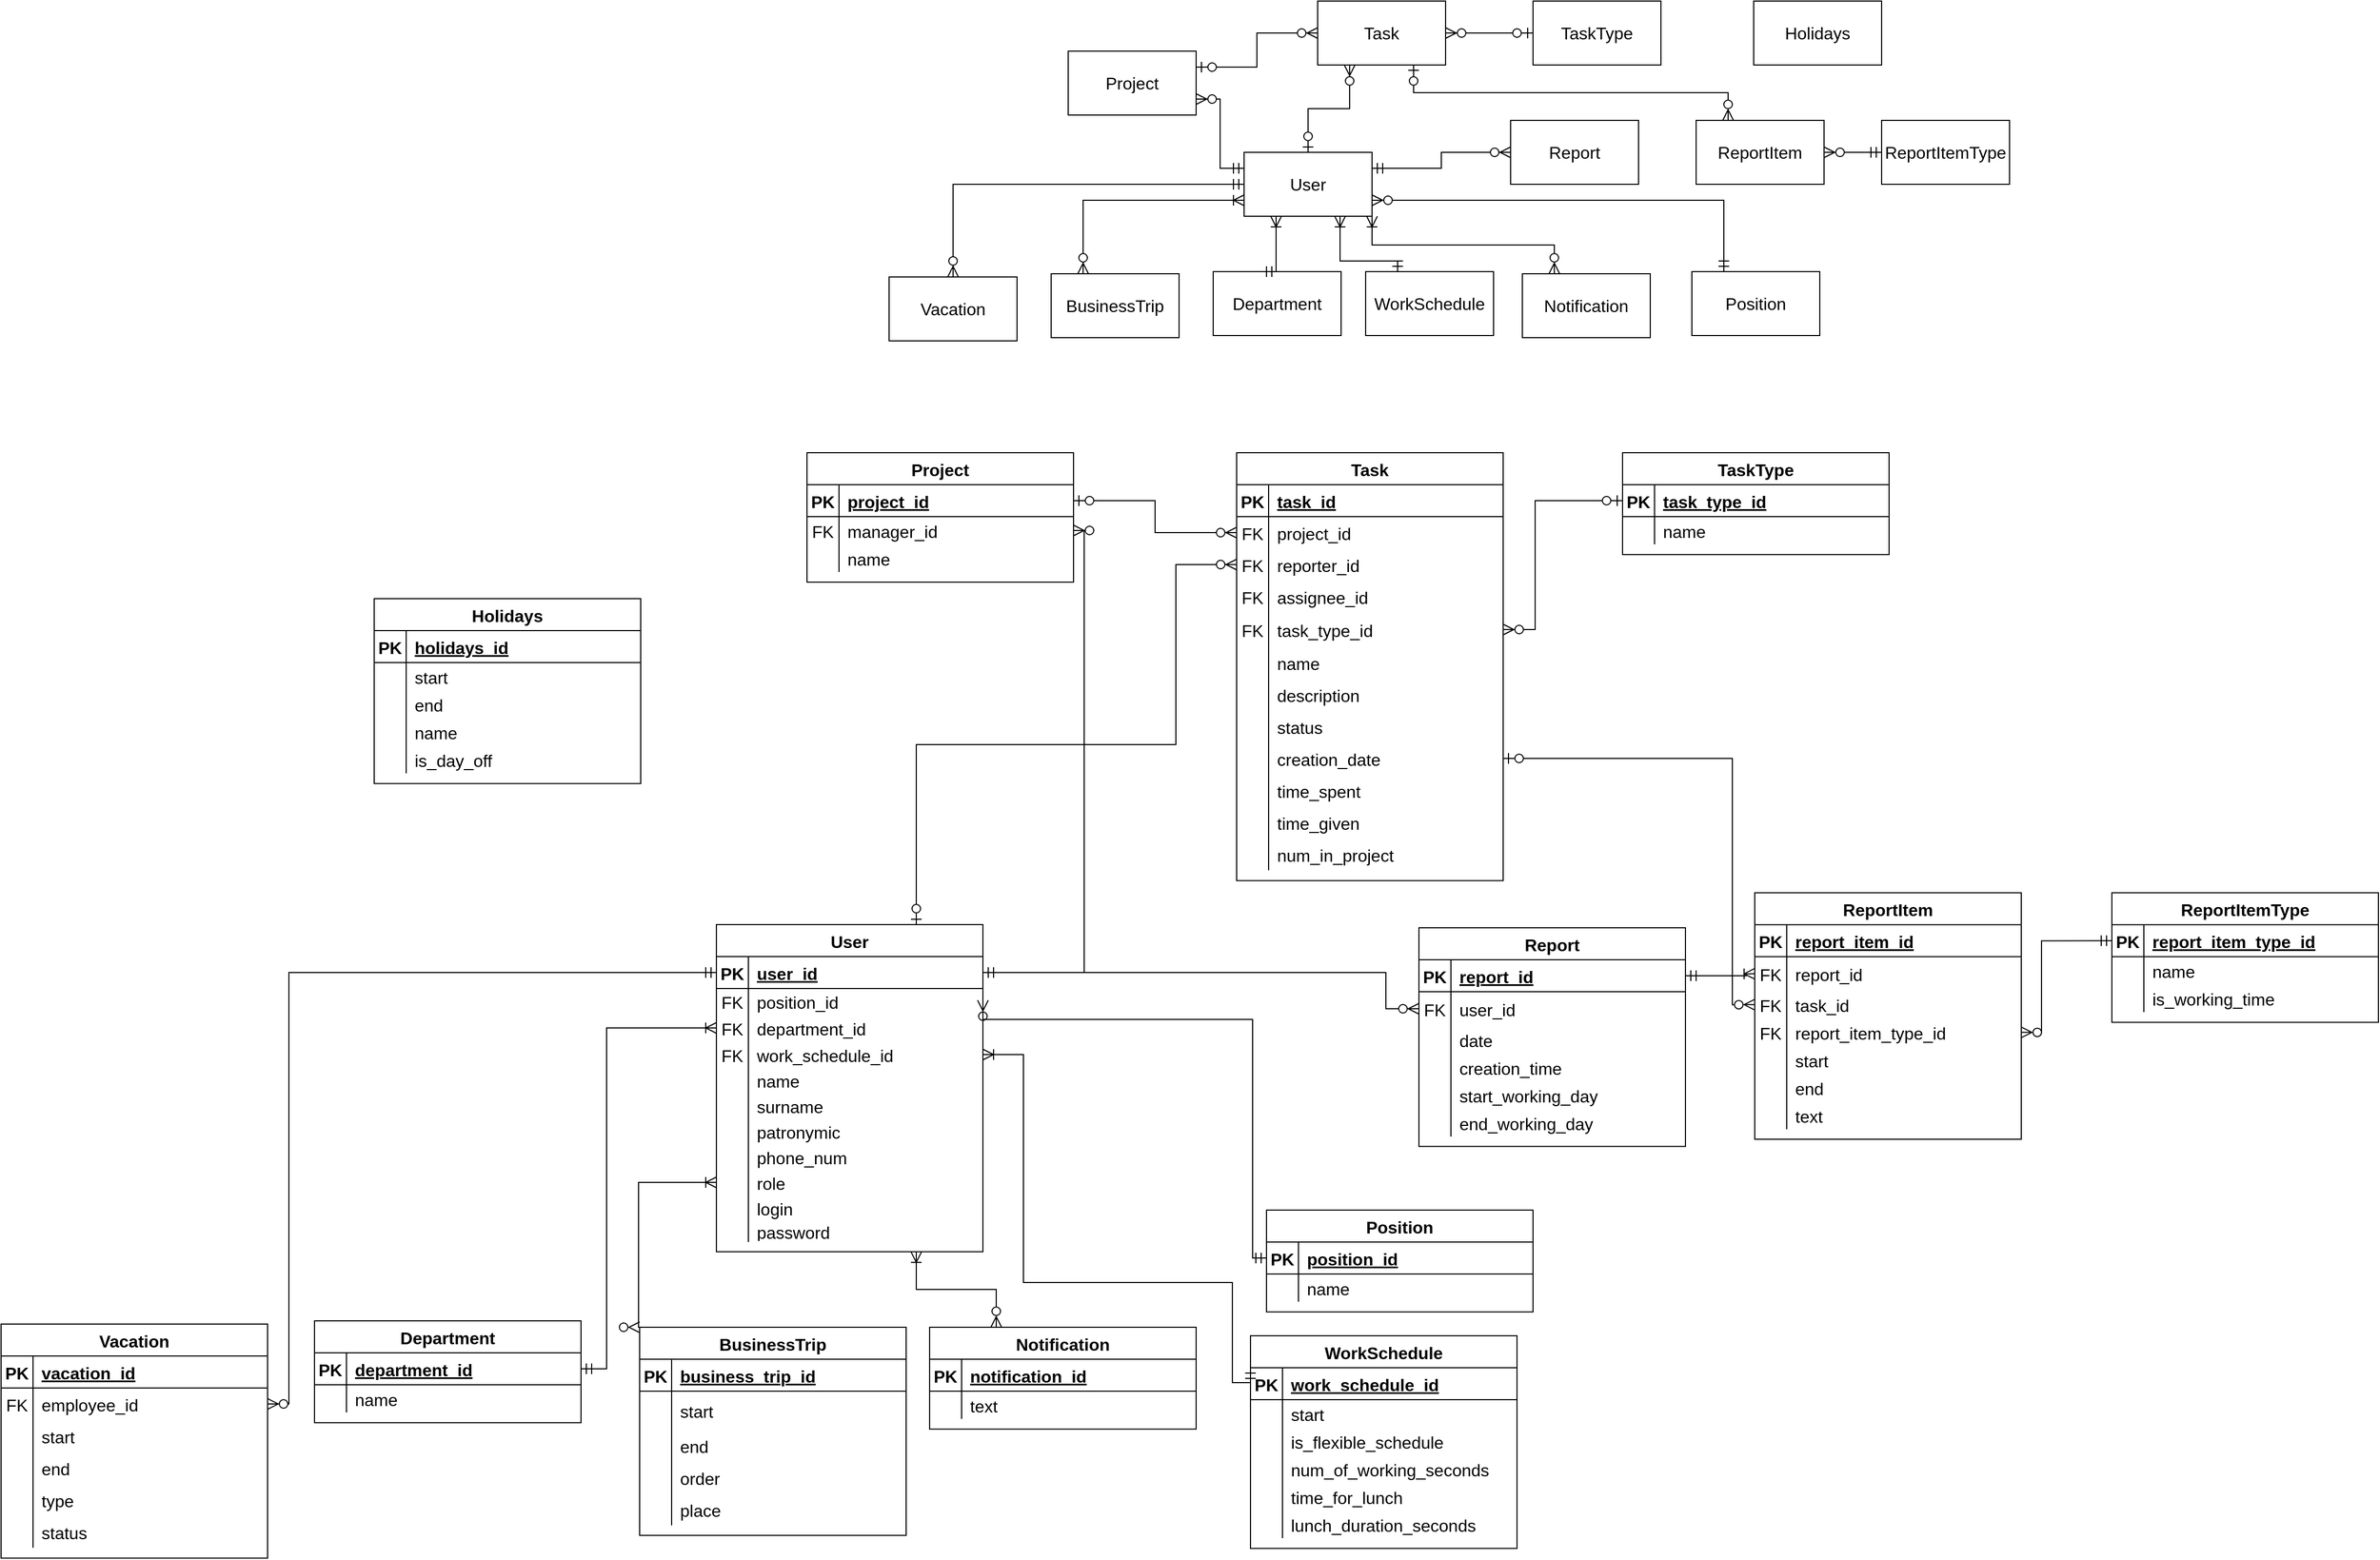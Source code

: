 <mxfile version="22.0.4" type="device">
  <diagram id="R2lEEEUBdFMjLlhIrx00" name="Page-1">
    <mxGraphModel dx="3000" dy="1549" grid="0" gridSize="10" guides="1" tooltips="1" connect="1" arrows="1" fold="1" page="1" pageScale="1" pageWidth="850" pageHeight="1100" math="0" shadow="0" extFonts="Permanent Marker^https://fonts.googleapis.com/css?family=Permanent+Marker">
      <root>
        <mxCell id="0" />
        <mxCell id="1" parent="0" />
        <mxCell id="2nq4a87pyCxHnOQXuyUR-1" value="Task" style="rounded=0;whiteSpace=wrap;html=1;fontSize=16;" vertex="1" parent="1">
          <mxGeometry x="1255" y="102" width="120" height="60" as="geometry" />
        </mxCell>
        <mxCell id="2nq4a87pyCxHnOQXuyUR-2" value="Holidays" style="rounded=0;whiteSpace=wrap;html=1;fontSize=16;" vertex="1" parent="1">
          <mxGeometry x="1664" y="102" width="120" height="60" as="geometry" />
        </mxCell>
        <mxCell id="2nq4a87pyCxHnOQXuyUR-3" value="User" style="rounded=0;whiteSpace=wrap;html=1;fontSize=16;" vertex="1" parent="1">
          <mxGeometry x="1186" y="244" width="120" height="60" as="geometry" />
        </mxCell>
        <mxCell id="2nq4a87pyCxHnOQXuyUR-4" value="TaskType" style="rounded=0;whiteSpace=wrap;html=1;fontSize=16;" vertex="1" parent="1">
          <mxGeometry x="1457" y="102" width="120" height="60" as="geometry" />
        </mxCell>
        <mxCell id="2nq4a87pyCxHnOQXuyUR-5" value="" style="edgeStyle=orthogonalEdgeStyle;endArrow=ERzeroToMany;startArrow=ERzeroToOne;endFill=1;startFill=0;exitX=0.5;exitY=0;exitDx=0;exitDy=0;entryX=0.25;entryY=1;entryDx=0;entryDy=0;rounded=0;strokeWidth=1;sourcePerimeterSpacing=6;endSize=8;startSize=8;" edge="1" parent="1" source="2nq4a87pyCxHnOQXuyUR-3" target="2nq4a87pyCxHnOQXuyUR-1">
          <mxGeometry width="100" height="100" relative="1" as="geometry">
            <mxPoint x="1175" y="346" as="sourcePoint" />
            <mxPoint x="1175" y="536" as="targetPoint" />
          </mxGeometry>
        </mxCell>
        <mxCell id="2nq4a87pyCxHnOQXuyUR-6" value="" style="edgeStyle=orthogonalEdgeStyle;endArrow=ERzeroToMany;startArrow=ERzeroToOne;endFill=1;startFill=0;exitX=0;exitY=0.5;exitDx=0;exitDy=0;entryX=1;entryY=0.5;entryDx=0;entryDy=0;rounded=0;strokeWidth=1;sourcePerimeterSpacing=6;endSize=8;startSize=8;" edge="1" parent="1" source="2nq4a87pyCxHnOQXuyUR-4" target="2nq4a87pyCxHnOQXuyUR-1">
          <mxGeometry width="100" height="100" relative="1" as="geometry">
            <mxPoint x="1365" y="219" as="sourcePoint" />
            <mxPoint x="1434" y="137" as="targetPoint" />
          </mxGeometry>
        </mxCell>
        <mxCell id="2nq4a87pyCxHnOQXuyUR-7" value="Project" style="rounded=0;whiteSpace=wrap;html=1;fontSize=16;" vertex="1" parent="1">
          <mxGeometry x="1021" y="149" width="120" height="60" as="geometry" />
        </mxCell>
        <mxCell id="2nq4a87pyCxHnOQXuyUR-8" value="" style="edgeStyle=orthogonalEdgeStyle;endArrow=ERzeroToMany;startArrow=ERzeroToOne;endFill=1;startFill=0;exitX=1;exitY=0.25;exitDx=0;exitDy=0;entryX=0;entryY=0.5;entryDx=0;entryDy=0;rounded=0;strokeWidth=1;sourcePerimeterSpacing=6;startSize=8;endSize=8;" edge="1" parent="1" source="2nq4a87pyCxHnOQXuyUR-7" target="2nq4a87pyCxHnOQXuyUR-1">
          <mxGeometry width="100" height="100" relative="1" as="geometry">
            <mxPoint x="993" y="329" as="sourcePoint" />
            <mxPoint x="1062" y="247" as="targetPoint" />
          </mxGeometry>
        </mxCell>
        <mxCell id="2nq4a87pyCxHnOQXuyUR-9" value="" style="edgeStyle=orthogonalEdgeStyle;endArrow=ERzeroToMany;startArrow=ERmandOne;endFill=1;startFill=0;exitX=0;exitY=0.25;exitDx=0;exitDy=0;entryX=1;entryY=0.75;entryDx=0;entryDy=0;rounded=0;strokeWidth=1;sourcePerimeterSpacing=6;endSize=8;startSize=8;" edge="1" parent="1" source="2nq4a87pyCxHnOQXuyUR-3" target="2nq4a87pyCxHnOQXuyUR-7">
          <mxGeometry width="100" height="100" relative="1" as="geometry">
            <mxPoint x="1043" y="329" as="sourcePoint" />
            <mxPoint x="1112" y="247" as="targetPoint" />
          </mxGeometry>
        </mxCell>
        <mxCell id="2nq4a87pyCxHnOQXuyUR-10" value="Vacation" style="rounded=0;whiteSpace=wrap;html=1;fontSize=16;" vertex="1" parent="1">
          <mxGeometry x="853" y="361" width="120" height="60" as="geometry" />
        </mxCell>
        <mxCell id="2nq4a87pyCxHnOQXuyUR-11" value="" style="edgeStyle=orthogonalEdgeStyle;endArrow=ERzeroToMany;startArrow=ERmandOne;endFill=1;startFill=0;exitX=0;exitY=0.5;exitDx=0;exitDy=0;entryX=0.5;entryY=0;entryDx=0;entryDy=0;rounded=0;strokeWidth=1;sourcePerimeterSpacing=6;endSize=8;startSize=8;" edge="1" parent="1" source="2nq4a87pyCxHnOQXuyUR-3" target="2nq4a87pyCxHnOQXuyUR-10">
          <mxGeometry width="100" height="100" relative="1" as="geometry">
            <mxPoint x="1219" y="474" as="sourcePoint" />
            <mxPoint x="1174" y="409" as="targetPoint" />
          </mxGeometry>
        </mxCell>
        <mxCell id="2nq4a87pyCxHnOQXuyUR-12" value="BusinessTrip" style="rounded=0;whiteSpace=wrap;html=1;fontSize=16;" vertex="1" parent="1">
          <mxGeometry x="1005" y="358" width="120" height="60" as="geometry" />
        </mxCell>
        <mxCell id="2nq4a87pyCxHnOQXuyUR-13" value="" style="edgeStyle=orthogonalEdgeStyle;endArrow=ERzeroToMany;startArrow=ERoneToMany;endFill=1;startFill=0;exitX=0;exitY=0.75;exitDx=0;exitDy=0;entryX=0.25;entryY=0;entryDx=0;entryDy=0;rounded=0;strokeWidth=1;sourcePerimeterSpacing=6;endSize=8;startSize=8;" edge="1" parent="1" source="2nq4a87pyCxHnOQXuyUR-3" target="2nq4a87pyCxHnOQXuyUR-12">
          <mxGeometry width="100" height="100" relative="1" as="geometry">
            <mxPoint x="1512" y="361" as="sourcePoint" />
            <mxPoint x="1375" y="445" as="targetPoint" />
          </mxGeometry>
        </mxCell>
        <mxCell id="2nq4a87pyCxHnOQXuyUR-14" value="Department" style="rounded=0;whiteSpace=wrap;html=1;fontSize=16;" vertex="1" parent="1">
          <mxGeometry x="1157" y="356" width="120" height="60" as="geometry" />
        </mxCell>
        <mxCell id="2nq4a87pyCxHnOQXuyUR-15" value="" style="edgeStyle=orthogonalEdgeStyle;endArrow=ERmandOne;startArrow=ERoneToMany;endFill=0;startFill=0;entryX=0.5;entryY=0;entryDx=0;entryDy=0;rounded=0;strokeWidth=1;sourcePerimeterSpacing=6;endSize=8;startSize=8;exitX=0.25;exitY=1;exitDx=0;exitDy=0;" edge="1" parent="1" source="2nq4a87pyCxHnOQXuyUR-3" target="2nq4a87pyCxHnOQXuyUR-14">
          <mxGeometry width="100" height="100" relative="1" as="geometry">
            <mxPoint x="1229" y="453" as="sourcePoint" />
            <mxPoint x="1228" y="518" as="targetPoint" />
            <Array as="points">
              <mxPoint x="1216" y="356" />
            </Array>
          </mxGeometry>
        </mxCell>
        <mxCell id="2nq4a87pyCxHnOQXuyUR-16" value="Report" style="rounded=0;whiteSpace=wrap;html=1;fontSize=16;" vertex="1" parent="1">
          <mxGeometry x="1436" y="214" width="120" height="60" as="geometry" />
        </mxCell>
        <mxCell id="2nq4a87pyCxHnOQXuyUR-17" value="" style="edgeStyle=orthogonalEdgeStyle;endArrow=ERzeroToMany;startArrow=ERmandOne;endFill=1;startFill=0;exitX=1;exitY=0.25;exitDx=0;exitDy=0;entryX=0;entryY=0.5;entryDx=0;entryDy=0;rounded=0;strokeWidth=1;sourcePerimeterSpacing=6;endSize=8;startSize=8;" edge="1" parent="1" source="2nq4a87pyCxHnOQXuyUR-3" target="2nq4a87pyCxHnOQXuyUR-16">
          <mxGeometry width="100" height="100" relative="1" as="geometry">
            <mxPoint x="1699" y="472" as="sourcePoint" />
            <mxPoint x="1426" y="559" as="targetPoint" />
          </mxGeometry>
        </mxCell>
        <mxCell id="2nq4a87pyCxHnOQXuyUR-18" value="WorkSchedule" style="rounded=0;whiteSpace=wrap;html=1;fontSize=16;" vertex="1" parent="1">
          <mxGeometry x="1300" y="356" width="120" height="60" as="geometry" />
        </mxCell>
        <mxCell id="2nq4a87pyCxHnOQXuyUR-19" value="" style="edgeStyle=orthogonalEdgeStyle;endArrow=ERmandOne;startArrow=ERoneToMany;endFill=0;startFill=0;rounded=0;strokeWidth=1;sourcePerimeterSpacing=6;endSize=8;startSize=8;exitX=0.75;exitY=1;exitDx=0;exitDy=0;entryX=0.25;entryY=0;entryDx=0;entryDy=0;" edge="1" parent="1" source="2nq4a87pyCxHnOQXuyUR-3" target="2nq4a87pyCxHnOQXuyUR-18">
          <mxGeometry width="100" height="100" relative="1" as="geometry">
            <mxPoint x="1471" y="221" as="sourcePoint" />
            <mxPoint x="1463" y="334" as="targetPoint" />
            <Array as="points">
              <mxPoint x="1276" y="346" />
              <mxPoint x="1330" y="346" />
            </Array>
          </mxGeometry>
        </mxCell>
        <mxCell id="2nq4a87pyCxHnOQXuyUR-20" value="ReportItem" style="rounded=0;whiteSpace=wrap;html=1;fontSize=16;" vertex="1" parent="1">
          <mxGeometry x="1610" y="214" width="120" height="60" as="geometry" />
        </mxCell>
        <mxCell id="2nq4a87pyCxHnOQXuyUR-22" value="" style="edgeStyle=orthogonalEdgeStyle;endArrow=ERzeroToOne;startArrow=ERzeroToMany;endFill=0;startFill=0;exitX=0.25;exitY=0;exitDx=0;exitDy=0;entryX=0.75;entryY=1;entryDx=0;entryDy=0;rounded=0;strokeWidth=1;sourcePerimeterSpacing=6;endSize=8;startSize=8;" edge="1" parent="1" source="2nq4a87pyCxHnOQXuyUR-20" target="2nq4a87pyCxHnOQXuyUR-1">
          <mxGeometry width="100" height="100" relative="1" as="geometry">
            <mxPoint x="1527" y="385.17" as="sourcePoint" />
            <mxPoint x="1657" y="386.17" as="targetPoint" />
          </mxGeometry>
        </mxCell>
        <mxCell id="2nq4a87pyCxHnOQXuyUR-23" value="Notification" style="rounded=0;whiteSpace=wrap;html=1;fontSize=16;" vertex="1" parent="1">
          <mxGeometry x="1447" y="358" width="120" height="60" as="geometry" />
        </mxCell>
        <mxCell id="2nq4a87pyCxHnOQXuyUR-24" value="" style="edgeStyle=orthogonalEdgeStyle;endArrow=ERoneToMany;startArrow=ERzeroToMany;endFill=0;startFill=0;exitX=0.25;exitY=0;exitDx=0;exitDy=0;entryX=1;entryY=1;entryDx=0;entryDy=0;rounded=0;strokeWidth=1;sourcePerimeterSpacing=6;endSize=8;startSize=8;" edge="1" parent="1" source="2nq4a87pyCxHnOQXuyUR-23" target="2nq4a87pyCxHnOQXuyUR-3">
          <mxGeometry width="100" height="100" relative="1" as="geometry">
            <mxPoint x="1730" y="521" as="sourcePoint" />
            <mxPoint x="1435" y="453" as="targetPoint" />
          </mxGeometry>
        </mxCell>
        <mxCell id="2nq4a87pyCxHnOQXuyUR-25" value="Position" style="rounded=0;whiteSpace=wrap;html=1;fontSize=16;" vertex="1" parent="1">
          <mxGeometry x="1606" y="356" width="120" height="60" as="geometry" />
        </mxCell>
        <mxCell id="2nq4a87pyCxHnOQXuyUR-26" value="" style="edgeStyle=orthogonalEdgeStyle;endArrow=ERmandOne;startArrow=ERzeroToMany;endFill=0;startFill=0;exitX=1;exitY=0.75;exitDx=0;exitDy=0;entryX=0.25;entryY=0;entryDx=0;entryDy=0;rounded=0;strokeWidth=1;sourcePerimeterSpacing=6;endSize=8;startSize=8;" edge="1" parent="1" source="2nq4a87pyCxHnOQXuyUR-3" target="2nq4a87pyCxHnOQXuyUR-25">
          <mxGeometry width="100" height="100" relative="1" as="geometry">
            <mxPoint x="1598" y="499" as="sourcePoint" />
            <mxPoint x="1427" y="445" as="targetPoint" />
            <Array as="points">
              <mxPoint x="1636" y="289" />
            </Array>
          </mxGeometry>
        </mxCell>
        <mxCell id="2nq4a87pyCxHnOQXuyUR-27" value="ReportItemType" style="rounded=0;whiteSpace=wrap;html=1;fontSize=16;" vertex="1" parent="1">
          <mxGeometry x="1784" y="214" width="120" height="60" as="geometry" />
        </mxCell>
        <mxCell id="2nq4a87pyCxHnOQXuyUR-28" value="" style="edgeStyle=orthogonalEdgeStyle;endArrow=ERmandOne;startArrow=ERzeroToMany;endFill=0;startFill=0;exitX=1;exitY=0.5;exitDx=0;exitDy=0;entryX=0;entryY=0.5;entryDx=0;entryDy=0;rounded=0;strokeWidth=1;sourcePerimeterSpacing=6;endSize=8;startSize=8;" edge="1" parent="1" source="2nq4a87pyCxHnOQXuyUR-20" target="2nq4a87pyCxHnOQXuyUR-27">
          <mxGeometry width="100" height="100" relative="1" as="geometry">
            <mxPoint x="1679" y="328" as="sourcePoint" />
            <mxPoint x="2009" y="395" as="targetPoint" />
            <Array as="points">
              <mxPoint x="1755" y="244" />
              <mxPoint x="1755" y="244" />
            </Array>
          </mxGeometry>
        </mxCell>
        <mxCell id="2nq4a87pyCxHnOQXuyUR-29" value="Task" style="shape=table;startSize=30;container=1;collapsible=1;childLayout=tableLayout;fixedRows=1;rowLines=0;fontStyle=1;align=center;resizeLast=1;fontSize=16;" vertex="1" parent="1">
          <mxGeometry x="1179" y="526" width="250" height="401.688" as="geometry" />
        </mxCell>
        <mxCell id="2nq4a87pyCxHnOQXuyUR-30" value="" style="shape=partialRectangle;collapsible=0;dropTarget=0;pointerEvents=0;fillColor=none;points=[[0,0.5],[1,0.5]];portConstraint=eastwest;top=0;left=0;right=0;bottom=1;fontSize=16;" vertex="1" parent="2nq4a87pyCxHnOQXuyUR-29">
          <mxGeometry y="30" width="250" height="30" as="geometry" />
        </mxCell>
        <mxCell id="2nq4a87pyCxHnOQXuyUR-31" value="PK" style="shape=partialRectangle;overflow=hidden;connectable=0;fillColor=none;top=0;left=0;bottom=0;right=0;fontStyle=1;fontSize=16;" vertex="1" parent="2nq4a87pyCxHnOQXuyUR-30">
          <mxGeometry width="30" height="30" as="geometry">
            <mxRectangle width="30" height="30" as="alternateBounds" />
          </mxGeometry>
        </mxCell>
        <mxCell id="2nq4a87pyCxHnOQXuyUR-32" value="task_id" style="shape=partialRectangle;overflow=hidden;connectable=0;fillColor=none;top=0;left=0;bottom=0;right=0;align=left;spacingLeft=6;fontStyle=5;fontSize=16;" vertex="1" parent="2nq4a87pyCxHnOQXuyUR-30">
          <mxGeometry x="30" width="220" height="30" as="geometry">
            <mxRectangle width="220" height="30" as="alternateBounds" />
          </mxGeometry>
        </mxCell>
        <mxCell id="2nq4a87pyCxHnOQXuyUR-33" value="" style="shape=partialRectangle;collapsible=0;dropTarget=0;pointerEvents=0;fillColor=none;points=[[0,0.5],[1,0.5]];portConstraint=eastwest;top=0;left=0;right=0;bottom=0;fontSize=16;" vertex="1" parent="2nq4a87pyCxHnOQXuyUR-29">
          <mxGeometry y="60" width="250" height="30" as="geometry" />
        </mxCell>
        <mxCell id="2nq4a87pyCxHnOQXuyUR-34" value="FK" style="shape=partialRectangle;overflow=hidden;connectable=0;fillColor=none;top=0;left=0;bottom=0;right=0;fontSize=16;" vertex="1" parent="2nq4a87pyCxHnOQXuyUR-33">
          <mxGeometry width="30" height="30" as="geometry">
            <mxRectangle width="30" height="30" as="alternateBounds" />
          </mxGeometry>
        </mxCell>
        <mxCell id="2nq4a87pyCxHnOQXuyUR-35" value="project_id" style="shape=partialRectangle;overflow=hidden;connectable=0;fillColor=none;top=0;left=0;bottom=0;right=0;align=left;spacingLeft=6;fontSize=16;" vertex="1" parent="2nq4a87pyCxHnOQXuyUR-33">
          <mxGeometry x="30" width="220" height="30" as="geometry">
            <mxRectangle width="220" height="30" as="alternateBounds" />
          </mxGeometry>
        </mxCell>
        <mxCell id="2nq4a87pyCxHnOQXuyUR-36" value="" style="shape=partialRectangle;collapsible=0;dropTarget=0;pointerEvents=0;fillColor=none;points=[[0,0.5],[1,0.5]];portConstraint=eastwest;top=0;left=0;right=0;bottom=0;fontSize=16;" vertex="1" parent="2nq4a87pyCxHnOQXuyUR-29">
          <mxGeometry y="90" width="250" height="30" as="geometry" />
        </mxCell>
        <mxCell id="2nq4a87pyCxHnOQXuyUR-37" value="FK" style="shape=partialRectangle;overflow=hidden;connectable=0;fillColor=none;top=0;left=0;bottom=0;right=0;fontSize=16;" vertex="1" parent="2nq4a87pyCxHnOQXuyUR-36">
          <mxGeometry width="30" height="30" as="geometry">
            <mxRectangle width="30" height="30" as="alternateBounds" />
          </mxGeometry>
        </mxCell>
        <mxCell id="2nq4a87pyCxHnOQXuyUR-38" value="reporter_id" style="shape=partialRectangle;overflow=hidden;connectable=0;fillColor=none;top=0;left=0;bottom=0;right=0;align=left;spacingLeft=6;fontSize=16;" vertex="1" parent="2nq4a87pyCxHnOQXuyUR-36">
          <mxGeometry x="30" width="220" height="30" as="geometry">
            <mxRectangle width="220" height="30" as="alternateBounds" />
          </mxGeometry>
        </mxCell>
        <mxCell id="2nq4a87pyCxHnOQXuyUR-63" style="shape=partialRectangle;collapsible=0;dropTarget=0;pointerEvents=0;fillColor=none;points=[[0,0.5],[1,0.5]];portConstraint=eastwest;top=0;left=0;right=0;bottom=0;fontSize=16;" vertex="1" parent="2nq4a87pyCxHnOQXuyUR-29">
          <mxGeometry y="120" width="250" height="30" as="geometry" />
        </mxCell>
        <mxCell id="2nq4a87pyCxHnOQXuyUR-64" value="FK" style="shape=partialRectangle;overflow=hidden;connectable=0;fillColor=none;top=0;left=0;bottom=0;right=0;fontSize=16;" vertex="1" parent="2nq4a87pyCxHnOQXuyUR-63">
          <mxGeometry width="30" height="30" as="geometry">
            <mxRectangle width="30" height="30" as="alternateBounds" />
          </mxGeometry>
        </mxCell>
        <mxCell id="2nq4a87pyCxHnOQXuyUR-65" value="assignee_id" style="shape=partialRectangle;overflow=hidden;connectable=0;fillColor=none;top=0;left=0;bottom=0;right=0;align=left;spacingLeft=6;fontSize=16;" vertex="1" parent="2nq4a87pyCxHnOQXuyUR-63">
          <mxGeometry x="30" width="220" height="30" as="geometry">
            <mxRectangle width="220" height="30" as="alternateBounds" />
          </mxGeometry>
        </mxCell>
        <mxCell id="2nq4a87pyCxHnOQXuyUR-60" style="shape=partialRectangle;collapsible=0;dropTarget=0;pointerEvents=0;fillColor=none;points=[[0,0.5],[1,0.5]];portConstraint=eastwest;top=0;left=0;right=0;bottom=0;fontSize=16;" vertex="1" parent="2nq4a87pyCxHnOQXuyUR-29">
          <mxGeometry y="150" width="250" height="32" as="geometry" />
        </mxCell>
        <mxCell id="2nq4a87pyCxHnOQXuyUR-61" value="FK" style="shape=partialRectangle;overflow=hidden;connectable=0;fillColor=none;top=0;left=0;bottom=0;right=0;fontSize=16;" vertex="1" parent="2nq4a87pyCxHnOQXuyUR-60">
          <mxGeometry width="30" height="32" as="geometry">
            <mxRectangle width="30" height="32" as="alternateBounds" />
          </mxGeometry>
        </mxCell>
        <mxCell id="2nq4a87pyCxHnOQXuyUR-62" value="task_type_id" style="shape=partialRectangle;overflow=hidden;connectable=0;fillColor=none;top=0;left=0;bottom=0;right=0;align=left;spacingLeft=6;fontSize=16;" vertex="1" parent="2nq4a87pyCxHnOQXuyUR-60">
          <mxGeometry x="30" width="220" height="32" as="geometry">
            <mxRectangle width="220" height="32" as="alternateBounds" />
          </mxGeometry>
        </mxCell>
        <mxCell id="2nq4a87pyCxHnOQXuyUR-57" style="shape=partialRectangle;collapsible=0;dropTarget=0;pointerEvents=0;fillColor=none;points=[[0,0.5],[1,0.5]];portConstraint=eastwest;top=0;left=0;right=0;bottom=0;fontSize=16;" vertex="1" parent="2nq4a87pyCxHnOQXuyUR-29">
          <mxGeometry y="182" width="250" height="30" as="geometry" />
        </mxCell>
        <mxCell id="2nq4a87pyCxHnOQXuyUR-58" style="shape=partialRectangle;overflow=hidden;connectable=0;fillColor=none;top=0;left=0;bottom=0;right=0;fontSize=16;" vertex="1" parent="2nq4a87pyCxHnOQXuyUR-57">
          <mxGeometry width="30" height="30" as="geometry">
            <mxRectangle width="30" height="30" as="alternateBounds" />
          </mxGeometry>
        </mxCell>
        <mxCell id="2nq4a87pyCxHnOQXuyUR-59" value="name" style="shape=partialRectangle;overflow=hidden;connectable=0;fillColor=none;top=0;left=0;bottom=0;right=0;align=left;spacingLeft=6;fontSize=16;" vertex="1" parent="2nq4a87pyCxHnOQXuyUR-57">
          <mxGeometry x="30" width="220" height="30" as="geometry">
            <mxRectangle width="220" height="30" as="alternateBounds" />
          </mxGeometry>
        </mxCell>
        <mxCell id="2nq4a87pyCxHnOQXuyUR-54" style="shape=partialRectangle;collapsible=0;dropTarget=0;pointerEvents=0;fillColor=none;points=[[0,0.5],[1,0.5]];portConstraint=eastwest;top=0;left=0;right=0;bottom=0;fontSize=16;" vertex="1" parent="2nq4a87pyCxHnOQXuyUR-29">
          <mxGeometry y="212" width="250" height="30" as="geometry" />
        </mxCell>
        <mxCell id="2nq4a87pyCxHnOQXuyUR-55" style="shape=partialRectangle;overflow=hidden;connectable=0;fillColor=none;top=0;left=0;bottom=0;right=0;fontSize=16;" vertex="1" parent="2nq4a87pyCxHnOQXuyUR-54">
          <mxGeometry width="30" height="30" as="geometry">
            <mxRectangle width="30" height="30" as="alternateBounds" />
          </mxGeometry>
        </mxCell>
        <mxCell id="2nq4a87pyCxHnOQXuyUR-56" value="description" style="shape=partialRectangle;overflow=hidden;connectable=0;fillColor=none;top=0;left=0;bottom=0;right=0;align=left;spacingLeft=6;fontSize=16;" vertex="1" parent="2nq4a87pyCxHnOQXuyUR-54">
          <mxGeometry x="30" width="220" height="30" as="geometry">
            <mxRectangle width="220" height="30" as="alternateBounds" />
          </mxGeometry>
        </mxCell>
        <mxCell id="2nq4a87pyCxHnOQXuyUR-51" style="shape=partialRectangle;collapsible=0;dropTarget=0;pointerEvents=0;fillColor=none;points=[[0,0.5],[1,0.5]];portConstraint=eastwest;top=0;left=0;right=0;bottom=0;fontSize=16;" vertex="1" parent="2nq4a87pyCxHnOQXuyUR-29">
          <mxGeometry y="242" width="250" height="30" as="geometry" />
        </mxCell>
        <mxCell id="2nq4a87pyCxHnOQXuyUR-52" style="shape=partialRectangle;overflow=hidden;connectable=0;fillColor=none;top=0;left=0;bottom=0;right=0;fontSize=16;" vertex="1" parent="2nq4a87pyCxHnOQXuyUR-51">
          <mxGeometry width="30" height="30" as="geometry">
            <mxRectangle width="30" height="30" as="alternateBounds" />
          </mxGeometry>
        </mxCell>
        <mxCell id="2nq4a87pyCxHnOQXuyUR-53" value="status" style="shape=partialRectangle;overflow=hidden;connectable=0;fillColor=none;top=0;left=0;bottom=0;right=0;align=left;spacingLeft=6;fontSize=16;" vertex="1" parent="2nq4a87pyCxHnOQXuyUR-51">
          <mxGeometry x="30" width="220" height="30" as="geometry">
            <mxRectangle width="220" height="30" as="alternateBounds" />
          </mxGeometry>
        </mxCell>
        <mxCell id="2nq4a87pyCxHnOQXuyUR-48" style="shape=partialRectangle;collapsible=0;dropTarget=0;pointerEvents=0;fillColor=none;points=[[0,0.5],[1,0.5]];portConstraint=eastwest;top=0;left=0;right=0;bottom=0;fontSize=16;" vertex="1" parent="2nq4a87pyCxHnOQXuyUR-29">
          <mxGeometry y="272" width="250" height="30" as="geometry" />
        </mxCell>
        <mxCell id="2nq4a87pyCxHnOQXuyUR-49" style="shape=partialRectangle;overflow=hidden;connectable=0;fillColor=none;top=0;left=0;bottom=0;right=0;fontSize=16;" vertex="1" parent="2nq4a87pyCxHnOQXuyUR-48">
          <mxGeometry width="30" height="30" as="geometry">
            <mxRectangle width="30" height="30" as="alternateBounds" />
          </mxGeometry>
        </mxCell>
        <mxCell id="2nq4a87pyCxHnOQXuyUR-50" value="creation_date" style="shape=partialRectangle;overflow=hidden;connectable=0;fillColor=none;top=0;left=0;bottom=0;right=0;align=left;spacingLeft=6;fontSize=16;" vertex="1" parent="2nq4a87pyCxHnOQXuyUR-48">
          <mxGeometry x="30" width="220" height="30" as="geometry">
            <mxRectangle width="220" height="30" as="alternateBounds" />
          </mxGeometry>
        </mxCell>
        <mxCell id="2nq4a87pyCxHnOQXuyUR-45" style="shape=partialRectangle;collapsible=0;dropTarget=0;pointerEvents=0;fillColor=none;points=[[0,0.5],[1,0.5]];portConstraint=eastwest;top=0;left=0;right=0;bottom=0;fontSize=16;" vertex="1" parent="2nq4a87pyCxHnOQXuyUR-29">
          <mxGeometry y="302" width="250" height="30" as="geometry" />
        </mxCell>
        <mxCell id="2nq4a87pyCxHnOQXuyUR-46" style="shape=partialRectangle;overflow=hidden;connectable=0;fillColor=none;top=0;left=0;bottom=0;right=0;fontSize=16;" vertex="1" parent="2nq4a87pyCxHnOQXuyUR-45">
          <mxGeometry width="30" height="30" as="geometry">
            <mxRectangle width="30" height="30" as="alternateBounds" />
          </mxGeometry>
        </mxCell>
        <mxCell id="2nq4a87pyCxHnOQXuyUR-47" value="time_spent" style="shape=partialRectangle;overflow=hidden;connectable=0;fillColor=none;top=0;left=0;bottom=0;right=0;align=left;spacingLeft=6;fontSize=16;" vertex="1" parent="2nq4a87pyCxHnOQXuyUR-45">
          <mxGeometry x="30" width="220" height="30" as="geometry">
            <mxRectangle width="220" height="30" as="alternateBounds" />
          </mxGeometry>
        </mxCell>
        <mxCell id="2nq4a87pyCxHnOQXuyUR-42" style="shape=partialRectangle;collapsible=0;dropTarget=0;pointerEvents=0;fillColor=none;points=[[0,0.5],[1,0.5]];portConstraint=eastwest;top=0;left=0;right=0;bottom=0;fontSize=16;" vertex="1" parent="2nq4a87pyCxHnOQXuyUR-29">
          <mxGeometry y="332" width="250" height="30" as="geometry" />
        </mxCell>
        <mxCell id="2nq4a87pyCxHnOQXuyUR-43" style="shape=partialRectangle;overflow=hidden;connectable=0;fillColor=none;top=0;left=0;bottom=0;right=0;fontSize=16;" vertex="1" parent="2nq4a87pyCxHnOQXuyUR-42">
          <mxGeometry width="30" height="30" as="geometry">
            <mxRectangle width="30" height="30" as="alternateBounds" />
          </mxGeometry>
        </mxCell>
        <mxCell id="2nq4a87pyCxHnOQXuyUR-44" value="time_given" style="shape=partialRectangle;overflow=hidden;connectable=0;fillColor=none;top=0;left=0;bottom=0;right=0;align=left;spacingLeft=6;fontSize=16;" vertex="1" parent="2nq4a87pyCxHnOQXuyUR-42">
          <mxGeometry x="30" width="220" height="30" as="geometry">
            <mxRectangle width="220" height="30" as="alternateBounds" />
          </mxGeometry>
        </mxCell>
        <mxCell id="2nq4a87pyCxHnOQXuyUR-39" style="shape=partialRectangle;collapsible=0;dropTarget=0;pointerEvents=0;fillColor=none;points=[[0,0.5],[1,0.5]];portConstraint=eastwest;top=0;left=0;right=0;bottom=0;fontSize=16;" vertex="1" parent="2nq4a87pyCxHnOQXuyUR-29">
          <mxGeometry y="362" width="250" height="30" as="geometry" />
        </mxCell>
        <mxCell id="2nq4a87pyCxHnOQXuyUR-40" style="shape=partialRectangle;overflow=hidden;connectable=0;fillColor=none;top=0;left=0;bottom=0;right=0;fontSize=16;" vertex="1" parent="2nq4a87pyCxHnOQXuyUR-39">
          <mxGeometry width="30" height="30" as="geometry">
            <mxRectangle width="30" height="30" as="alternateBounds" />
          </mxGeometry>
        </mxCell>
        <mxCell id="2nq4a87pyCxHnOQXuyUR-41" value="num_in_project" style="shape=partialRectangle;overflow=hidden;connectable=0;fillColor=none;top=0;left=0;bottom=0;right=0;align=left;spacingLeft=6;fontSize=16;" vertex="1" parent="2nq4a87pyCxHnOQXuyUR-39">
          <mxGeometry x="30" width="220" height="30" as="geometry">
            <mxRectangle width="220" height="30" as="alternateBounds" />
          </mxGeometry>
        </mxCell>
        <mxCell id="2nq4a87pyCxHnOQXuyUR-103" value="User" style="shape=table;startSize=30;container=1;collapsible=1;childLayout=tableLayout;fixedRows=1;rowLines=0;fontStyle=1;align=center;resizeLast=1;fontSize=16;" vertex="1" parent="1">
          <mxGeometry x="691" y="969" width="250" height="307.063" as="geometry" />
        </mxCell>
        <mxCell id="2nq4a87pyCxHnOQXuyUR-104" value="" style="shape=partialRectangle;collapsible=0;dropTarget=0;pointerEvents=0;fillColor=none;points=[[0,0.5],[1,0.5]];portConstraint=eastwest;top=0;left=0;right=0;bottom=1;fontSize=16;" vertex="1" parent="2nq4a87pyCxHnOQXuyUR-103">
          <mxGeometry y="30" width="250" height="30" as="geometry" />
        </mxCell>
        <mxCell id="2nq4a87pyCxHnOQXuyUR-105" value="PK" style="shape=partialRectangle;overflow=hidden;connectable=0;fillColor=none;top=0;left=0;bottom=0;right=0;fontStyle=1;fontSize=16;" vertex="1" parent="2nq4a87pyCxHnOQXuyUR-104">
          <mxGeometry width="30" height="30" as="geometry">
            <mxRectangle width="30" height="30" as="alternateBounds" />
          </mxGeometry>
        </mxCell>
        <mxCell id="2nq4a87pyCxHnOQXuyUR-106" value="user_id" style="shape=partialRectangle;overflow=hidden;connectable=0;fillColor=none;top=0;left=0;bottom=0;right=0;align=left;spacingLeft=6;fontStyle=5;fontSize=16;" vertex="1" parent="2nq4a87pyCxHnOQXuyUR-104">
          <mxGeometry x="30" width="220" height="30" as="geometry">
            <mxRectangle width="220" height="30" as="alternateBounds" />
          </mxGeometry>
        </mxCell>
        <mxCell id="2nq4a87pyCxHnOQXuyUR-107" value="" style="shape=partialRectangle;collapsible=0;dropTarget=0;pointerEvents=0;fillColor=none;points=[[0,0.5],[1,0.5]];portConstraint=eastwest;top=0;left=0;right=0;bottom=0;fontSize=16;" vertex="1" parent="2nq4a87pyCxHnOQXuyUR-103">
          <mxGeometry y="60" width="250" height="24" as="geometry" />
        </mxCell>
        <mxCell id="2nq4a87pyCxHnOQXuyUR-108" value="FK" style="shape=partialRectangle;overflow=hidden;connectable=0;fillColor=none;top=0;left=0;bottom=0;right=0;fontSize=16;" vertex="1" parent="2nq4a87pyCxHnOQXuyUR-107">
          <mxGeometry width="30" height="24" as="geometry">
            <mxRectangle width="30" height="24" as="alternateBounds" />
          </mxGeometry>
        </mxCell>
        <mxCell id="2nq4a87pyCxHnOQXuyUR-109" value="position_id" style="shape=partialRectangle;overflow=hidden;connectable=0;fillColor=none;top=0;left=0;bottom=0;right=0;align=left;spacingLeft=6;fontSize=16;" vertex="1" parent="2nq4a87pyCxHnOQXuyUR-107">
          <mxGeometry x="30" width="220" height="24" as="geometry">
            <mxRectangle width="220" height="24" as="alternateBounds" />
          </mxGeometry>
        </mxCell>
        <mxCell id="2nq4a87pyCxHnOQXuyUR-134" style="shape=partialRectangle;collapsible=0;dropTarget=0;pointerEvents=0;fillColor=none;points=[[0,0.5],[1,0.5]];portConstraint=eastwest;top=0;left=0;right=0;bottom=0;fontSize=16;" vertex="1" parent="2nq4a87pyCxHnOQXuyUR-103">
          <mxGeometry y="84" width="250" height="26" as="geometry" />
        </mxCell>
        <mxCell id="2nq4a87pyCxHnOQXuyUR-135" value="FK" style="shape=partialRectangle;overflow=hidden;connectable=0;fillColor=none;top=0;left=0;bottom=0;right=0;fontSize=16;" vertex="1" parent="2nq4a87pyCxHnOQXuyUR-134">
          <mxGeometry width="30" height="26" as="geometry">
            <mxRectangle width="30" height="26" as="alternateBounds" />
          </mxGeometry>
        </mxCell>
        <mxCell id="2nq4a87pyCxHnOQXuyUR-136" value="department_id" style="shape=partialRectangle;overflow=hidden;connectable=0;fillColor=none;top=0;left=0;bottom=0;right=0;align=left;spacingLeft=6;fontSize=16;" vertex="1" parent="2nq4a87pyCxHnOQXuyUR-134">
          <mxGeometry x="30" width="220" height="26" as="geometry">
            <mxRectangle width="220" height="26" as="alternateBounds" />
          </mxGeometry>
        </mxCell>
        <mxCell id="2nq4a87pyCxHnOQXuyUR-131" style="shape=partialRectangle;collapsible=0;dropTarget=0;pointerEvents=0;fillColor=none;points=[[0,0.5],[1,0.5]];portConstraint=eastwest;top=0;left=0;right=0;bottom=0;fontSize=16;" vertex="1" parent="2nq4a87pyCxHnOQXuyUR-103">
          <mxGeometry y="110" width="250" height="24" as="geometry" />
        </mxCell>
        <mxCell id="2nq4a87pyCxHnOQXuyUR-132" value="FK" style="shape=partialRectangle;overflow=hidden;connectable=0;fillColor=none;top=0;left=0;bottom=0;right=0;fontSize=16;" vertex="1" parent="2nq4a87pyCxHnOQXuyUR-131">
          <mxGeometry width="30" height="24" as="geometry">
            <mxRectangle width="30" height="24" as="alternateBounds" />
          </mxGeometry>
        </mxCell>
        <mxCell id="2nq4a87pyCxHnOQXuyUR-133" value="work_schedule_id" style="shape=partialRectangle;overflow=hidden;connectable=0;fillColor=none;top=0;left=0;bottom=0;right=0;align=left;spacingLeft=6;fontSize=16;" vertex="1" parent="2nq4a87pyCxHnOQXuyUR-131">
          <mxGeometry x="30" width="220" height="24" as="geometry">
            <mxRectangle width="220" height="24" as="alternateBounds" />
          </mxGeometry>
        </mxCell>
        <mxCell id="2nq4a87pyCxHnOQXuyUR-128" style="shape=partialRectangle;collapsible=0;dropTarget=0;pointerEvents=0;fillColor=none;points=[[0,0.5],[1,0.5]];portConstraint=eastwest;top=0;left=0;right=0;bottom=0;fontSize=16;" vertex="1" parent="2nq4a87pyCxHnOQXuyUR-103">
          <mxGeometry y="134" width="250" height="24" as="geometry" />
        </mxCell>
        <mxCell id="2nq4a87pyCxHnOQXuyUR-129" style="shape=partialRectangle;overflow=hidden;connectable=0;fillColor=none;top=0;left=0;bottom=0;right=0;fontSize=16;" vertex="1" parent="2nq4a87pyCxHnOQXuyUR-128">
          <mxGeometry width="30" height="24" as="geometry">
            <mxRectangle width="30" height="24" as="alternateBounds" />
          </mxGeometry>
        </mxCell>
        <mxCell id="2nq4a87pyCxHnOQXuyUR-130" value="name" style="shape=partialRectangle;overflow=hidden;connectable=0;fillColor=none;top=0;left=0;bottom=0;right=0;align=left;spacingLeft=6;fontSize=16;" vertex="1" parent="2nq4a87pyCxHnOQXuyUR-128">
          <mxGeometry x="30" width="220" height="24" as="geometry">
            <mxRectangle width="220" height="24" as="alternateBounds" />
          </mxGeometry>
        </mxCell>
        <mxCell id="2nq4a87pyCxHnOQXuyUR-125" style="shape=partialRectangle;collapsible=0;dropTarget=0;pointerEvents=0;fillColor=none;points=[[0,0.5],[1,0.5]];portConstraint=eastwest;top=0;left=0;right=0;bottom=0;fontSize=16;" vertex="1" parent="2nq4a87pyCxHnOQXuyUR-103">
          <mxGeometry y="158" width="250" height="24" as="geometry" />
        </mxCell>
        <mxCell id="2nq4a87pyCxHnOQXuyUR-126" style="shape=partialRectangle;overflow=hidden;connectable=0;fillColor=none;top=0;left=0;bottom=0;right=0;fontSize=16;" vertex="1" parent="2nq4a87pyCxHnOQXuyUR-125">
          <mxGeometry width="30" height="24" as="geometry">
            <mxRectangle width="30" height="24" as="alternateBounds" />
          </mxGeometry>
        </mxCell>
        <mxCell id="2nq4a87pyCxHnOQXuyUR-127" value="surname" style="shape=partialRectangle;overflow=hidden;connectable=0;fillColor=none;top=0;left=0;bottom=0;right=0;align=left;spacingLeft=6;fontSize=16;" vertex="1" parent="2nq4a87pyCxHnOQXuyUR-125">
          <mxGeometry x="30" width="220" height="24" as="geometry">
            <mxRectangle width="220" height="24" as="alternateBounds" />
          </mxGeometry>
        </mxCell>
        <mxCell id="2nq4a87pyCxHnOQXuyUR-122" style="shape=partialRectangle;collapsible=0;dropTarget=0;pointerEvents=0;fillColor=none;points=[[0,0.5],[1,0.5]];portConstraint=eastwest;top=0;left=0;right=0;bottom=0;fontSize=16;" vertex="1" parent="2nq4a87pyCxHnOQXuyUR-103">
          <mxGeometry y="182" width="250" height="24" as="geometry" />
        </mxCell>
        <mxCell id="2nq4a87pyCxHnOQXuyUR-123" style="shape=partialRectangle;overflow=hidden;connectable=0;fillColor=none;top=0;left=0;bottom=0;right=0;fontSize=16;" vertex="1" parent="2nq4a87pyCxHnOQXuyUR-122">
          <mxGeometry width="30" height="24" as="geometry">
            <mxRectangle width="30" height="24" as="alternateBounds" />
          </mxGeometry>
        </mxCell>
        <mxCell id="2nq4a87pyCxHnOQXuyUR-124" value="patronymic" style="shape=partialRectangle;overflow=hidden;connectable=0;fillColor=none;top=0;left=0;bottom=0;right=0;align=left;spacingLeft=6;fontSize=16;" vertex="1" parent="2nq4a87pyCxHnOQXuyUR-122">
          <mxGeometry x="30" width="220" height="24" as="geometry">
            <mxRectangle width="220" height="24" as="alternateBounds" />
          </mxGeometry>
        </mxCell>
        <mxCell id="2nq4a87pyCxHnOQXuyUR-119" style="shape=partialRectangle;collapsible=0;dropTarget=0;pointerEvents=0;fillColor=none;points=[[0,0.5],[1,0.5]];portConstraint=eastwest;top=0;left=0;right=0;bottom=0;fontSize=16;" vertex="1" parent="2nq4a87pyCxHnOQXuyUR-103">
          <mxGeometry y="206" width="250" height="24" as="geometry" />
        </mxCell>
        <mxCell id="2nq4a87pyCxHnOQXuyUR-120" style="shape=partialRectangle;overflow=hidden;connectable=0;fillColor=none;top=0;left=0;bottom=0;right=0;fontSize=16;" vertex="1" parent="2nq4a87pyCxHnOQXuyUR-119">
          <mxGeometry width="30" height="24" as="geometry">
            <mxRectangle width="30" height="24" as="alternateBounds" />
          </mxGeometry>
        </mxCell>
        <mxCell id="2nq4a87pyCxHnOQXuyUR-121" value="phone_num" style="shape=partialRectangle;overflow=hidden;connectable=0;fillColor=none;top=0;left=0;bottom=0;right=0;align=left;spacingLeft=6;fontSize=16;" vertex="1" parent="2nq4a87pyCxHnOQXuyUR-119">
          <mxGeometry x="30" width="220" height="24" as="geometry">
            <mxRectangle width="220" height="24" as="alternateBounds" />
          </mxGeometry>
        </mxCell>
        <mxCell id="2nq4a87pyCxHnOQXuyUR-116" style="shape=partialRectangle;collapsible=0;dropTarget=0;pointerEvents=0;fillColor=none;points=[[0,0.5],[1,0.5]];portConstraint=eastwest;top=0;left=0;right=0;bottom=0;fontSize=16;" vertex="1" parent="2nq4a87pyCxHnOQXuyUR-103">
          <mxGeometry y="230" width="250" height="24" as="geometry" />
        </mxCell>
        <mxCell id="2nq4a87pyCxHnOQXuyUR-117" style="shape=partialRectangle;overflow=hidden;connectable=0;fillColor=none;top=0;left=0;bottom=0;right=0;fontSize=16;" vertex="1" parent="2nq4a87pyCxHnOQXuyUR-116">
          <mxGeometry width="30" height="24" as="geometry">
            <mxRectangle width="30" height="24" as="alternateBounds" />
          </mxGeometry>
        </mxCell>
        <mxCell id="2nq4a87pyCxHnOQXuyUR-118" value="role" style="shape=partialRectangle;overflow=hidden;connectable=0;fillColor=none;top=0;left=0;bottom=0;right=0;align=left;spacingLeft=6;fontSize=16;" vertex="1" parent="2nq4a87pyCxHnOQXuyUR-116">
          <mxGeometry x="30" width="220" height="24" as="geometry">
            <mxRectangle width="220" height="24" as="alternateBounds" />
          </mxGeometry>
        </mxCell>
        <mxCell id="2nq4a87pyCxHnOQXuyUR-113" style="shape=partialRectangle;collapsible=0;dropTarget=0;pointerEvents=0;fillColor=none;points=[[0,0.5],[1,0.5]];portConstraint=eastwest;top=0;left=0;right=0;bottom=0;fontSize=16;" vertex="1" parent="2nq4a87pyCxHnOQXuyUR-103">
          <mxGeometry y="254" width="250" height="24" as="geometry" />
        </mxCell>
        <mxCell id="2nq4a87pyCxHnOQXuyUR-114" style="shape=partialRectangle;overflow=hidden;connectable=0;fillColor=none;top=0;left=0;bottom=0;right=0;fontSize=16;" vertex="1" parent="2nq4a87pyCxHnOQXuyUR-113">
          <mxGeometry width="30" height="24" as="geometry">
            <mxRectangle width="30" height="24" as="alternateBounds" />
          </mxGeometry>
        </mxCell>
        <mxCell id="2nq4a87pyCxHnOQXuyUR-115" value="login" style="shape=partialRectangle;overflow=hidden;connectable=0;fillColor=none;top=0;left=0;bottom=0;right=0;align=left;spacingLeft=6;fontSize=16;" vertex="1" parent="2nq4a87pyCxHnOQXuyUR-113">
          <mxGeometry x="30" width="220" height="24" as="geometry">
            <mxRectangle width="220" height="24" as="alternateBounds" />
          </mxGeometry>
        </mxCell>
        <mxCell id="2nq4a87pyCxHnOQXuyUR-110" style="shape=partialRectangle;collapsible=0;dropTarget=0;pointerEvents=0;fillColor=none;points=[[0,0.5],[1,0.5]];portConstraint=eastwest;top=0;left=0;right=0;bottom=0;fontSize=16;" vertex="1" parent="2nq4a87pyCxHnOQXuyUR-103">
          <mxGeometry y="278" width="250" height="20" as="geometry" />
        </mxCell>
        <mxCell id="2nq4a87pyCxHnOQXuyUR-111" style="shape=partialRectangle;overflow=hidden;connectable=0;fillColor=none;top=0;left=0;bottom=0;right=0;fontSize=16;" vertex="1" parent="2nq4a87pyCxHnOQXuyUR-110">
          <mxGeometry width="30" height="20" as="geometry">
            <mxRectangle width="30" height="20" as="alternateBounds" />
          </mxGeometry>
        </mxCell>
        <mxCell id="2nq4a87pyCxHnOQXuyUR-112" value="password" style="shape=partialRectangle;overflow=hidden;connectable=0;fillColor=none;top=0;left=0;bottom=0;right=0;align=left;spacingLeft=6;fontSize=16;" vertex="1" parent="2nq4a87pyCxHnOQXuyUR-110">
          <mxGeometry x="30" width="220" height="20" as="geometry">
            <mxRectangle width="220" height="20" as="alternateBounds" />
          </mxGeometry>
        </mxCell>
        <mxCell id="2nq4a87pyCxHnOQXuyUR-137" value="Project" style="shape=table;startSize=30;container=1;collapsible=1;childLayout=tableLayout;fixedRows=1;rowLines=0;fontStyle=1;align=center;resizeLast=1;fontSize=16;" vertex="1" parent="1">
          <mxGeometry x="776" y="526" width="250" height="121.457" as="geometry" />
        </mxCell>
        <mxCell id="2nq4a87pyCxHnOQXuyUR-138" value="" style="shape=partialRectangle;collapsible=0;dropTarget=0;pointerEvents=0;fillColor=none;points=[[0,0.5],[1,0.5]];portConstraint=eastwest;top=0;left=0;right=0;bottom=1;fontSize=16;" vertex="1" parent="2nq4a87pyCxHnOQXuyUR-137">
          <mxGeometry y="30" width="250" height="30" as="geometry" />
        </mxCell>
        <mxCell id="2nq4a87pyCxHnOQXuyUR-139" value="PK" style="shape=partialRectangle;overflow=hidden;connectable=0;fillColor=none;top=0;left=0;bottom=0;right=0;fontStyle=1;fontSize=16;" vertex="1" parent="2nq4a87pyCxHnOQXuyUR-138">
          <mxGeometry width="30" height="30" as="geometry">
            <mxRectangle width="30" height="30" as="alternateBounds" />
          </mxGeometry>
        </mxCell>
        <mxCell id="2nq4a87pyCxHnOQXuyUR-140" value="project_id" style="shape=partialRectangle;overflow=hidden;connectable=0;fillColor=none;top=0;left=0;bottom=0;right=0;align=left;spacingLeft=6;fontStyle=5;fontSize=16;" vertex="1" parent="2nq4a87pyCxHnOQXuyUR-138">
          <mxGeometry x="30" width="220" height="30" as="geometry">
            <mxRectangle width="220" height="30" as="alternateBounds" />
          </mxGeometry>
        </mxCell>
        <mxCell id="2nq4a87pyCxHnOQXuyUR-141" value="" style="shape=partialRectangle;collapsible=0;dropTarget=0;pointerEvents=0;fillColor=none;points=[[0,0.5],[1,0.5]];portConstraint=eastwest;top=0;left=0;right=0;bottom=0;fontSize=16;" vertex="1" parent="2nq4a87pyCxHnOQXuyUR-137">
          <mxGeometry y="60" width="250" height="26" as="geometry" />
        </mxCell>
        <mxCell id="2nq4a87pyCxHnOQXuyUR-142" value="FK" style="shape=partialRectangle;overflow=hidden;connectable=0;fillColor=none;top=0;left=0;bottom=0;right=0;fontSize=16;" vertex="1" parent="2nq4a87pyCxHnOQXuyUR-141">
          <mxGeometry width="30" height="26" as="geometry">
            <mxRectangle width="30" height="26" as="alternateBounds" />
          </mxGeometry>
        </mxCell>
        <mxCell id="2nq4a87pyCxHnOQXuyUR-143" value="manager_id" style="shape=partialRectangle;overflow=hidden;connectable=0;fillColor=none;top=0;left=0;bottom=0;right=0;align=left;spacingLeft=6;fontSize=16;" vertex="1" parent="2nq4a87pyCxHnOQXuyUR-141">
          <mxGeometry x="30" width="220" height="26" as="geometry">
            <mxRectangle width="220" height="26" as="alternateBounds" />
          </mxGeometry>
        </mxCell>
        <mxCell id="2nq4a87pyCxHnOQXuyUR-144" style="shape=partialRectangle;collapsible=0;dropTarget=0;pointerEvents=0;fillColor=none;points=[[0,0.5],[1,0.5]];portConstraint=eastwest;top=0;left=0;right=0;bottom=0;fontSize=16;" vertex="1" parent="2nq4a87pyCxHnOQXuyUR-137">
          <mxGeometry y="86" width="250" height="26" as="geometry" />
        </mxCell>
        <mxCell id="2nq4a87pyCxHnOQXuyUR-145" style="shape=partialRectangle;overflow=hidden;connectable=0;fillColor=none;top=0;left=0;bottom=0;right=0;fontSize=16;" vertex="1" parent="2nq4a87pyCxHnOQXuyUR-144">
          <mxGeometry width="30" height="26" as="geometry">
            <mxRectangle width="30" height="26" as="alternateBounds" />
          </mxGeometry>
        </mxCell>
        <mxCell id="2nq4a87pyCxHnOQXuyUR-146" value="name" style="shape=partialRectangle;overflow=hidden;connectable=0;fillColor=none;top=0;left=0;bottom=0;right=0;align=left;spacingLeft=6;fontSize=16;" vertex="1" parent="2nq4a87pyCxHnOQXuyUR-144">
          <mxGeometry x="30" width="220" height="26" as="geometry">
            <mxRectangle width="220" height="26" as="alternateBounds" />
          </mxGeometry>
        </mxCell>
        <mxCell id="2nq4a87pyCxHnOQXuyUR-147" value="TaskType" style="shape=table;startSize=30;container=1;collapsible=1;childLayout=tableLayout;fixedRows=1;rowLines=0;fontStyle=1;align=center;resizeLast=1;fontSize=16;" vertex="1" parent="1">
          <mxGeometry x="1541" y="526" width="250" height="95.611" as="geometry" />
        </mxCell>
        <mxCell id="2nq4a87pyCxHnOQXuyUR-148" value="" style="shape=partialRectangle;collapsible=0;dropTarget=0;pointerEvents=0;fillColor=none;points=[[0,0.5],[1,0.5]];portConstraint=eastwest;top=0;left=0;right=0;bottom=1;fontSize=16;" vertex="1" parent="2nq4a87pyCxHnOQXuyUR-147">
          <mxGeometry y="30" width="250" height="30" as="geometry" />
        </mxCell>
        <mxCell id="2nq4a87pyCxHnOQXuyUR-149" value="PK" style="shape=partialRectangle;overflow=hidden;connectable=0;fillColor=none;top=0;left=0;bottom=0;right=0;fontStyle=1;fontSize=16;" vertex="1" parent="2nq4a87pyCxHnOQXuyUR-148">
          <mxGeometry width="30" height="30" as="geometry">
            <mxRectangle width="30" height="30" as="alternateBounds" />
          </mxGeometry>
        </mxCell>
        <mxCell id="2nq4a87pyCxHnOQXuyUR-150" value="task_type_id" style="shape=partialRectangle;overflow=hidden;connectable=0;fillColor=none;top=0;left=0;bottom=0;right=0;align=left;spacingLeft=6;fontStyle=5;fontSize=16;" vertex="1" parent="2nq4a87pyCxHnOQXuyUR-148">
          <mxGeometry x="30" width="220" height="30" as="geometry">
            <mxRectangle width="220" height="30" as="alternateBounds" />
          </mxGeometry>
        </mxCell>
        <mxCell id="2nq4a87pyCxHnOQXuyUR-151" value="" style="shape=partialRectangle;collapsible=0;dropTarget=0;pointerEvents=0;fillColor=none;points=[[0,0.5],[1,0.5]];portConstraint=eastwest;top=0;left=0;right=0;bottom=0;fontSize=16;" vertex="1" parent="2nq4a87pyCxHnOQXuyUR-147">
          <mxGeometry y="60" width="250" height="26" as="geometry" />
        </mxCell>
        <mxCell id="2nq4a87pyCxHnOQXuyUR-152" value="" style="shape=partialRectangle;overflow=hidden;connectable=0;fillColor=none;top=0;left=0;bottom=0;right=0;fontSize=16;" vertex="1" parent="2nq4a87pyCxHnOQXuyUR-151">
          <mxGeometry width="30" height="26" as="geometry">
            <mxRectangle width="30" height="26" as="alternateBounds" />
          </mxGeometry>
        </mxCell>
        <mxCell id="2nq4a87pyCxHnOQXuyUR-153" value="name" style="shape=partialRectangle;overflow=hidden;connectable=0;fillColor=none;top=0;left=0;bottom=0;right=0;align=left;spacingLeft=6;fontSize=16;" vertex="1" parent="2nq4a87pyCxHnOQXuyUR-151">
          <mxGeometry x="30" width="220" height="26" as="geometry">
            <mxRectangle width="220" height="26" as="alternateBounds" />
          </mxGeometry>
        </mxCell>
        <mxCell id="2nq4a87pyCxHnOQXuyUR-154" value="Vacation" style="shape=table;startSize=30;container=1;collapsible=1;childLayout=tableLayout;fixedRows=1;rowLines=0;fontStyle=1;align=center;resizeLast=1;fontSize=16;" vertex="1" parent="1">
          <mxGeometry x="20" y="1344" width="250" height="219.688" as="geometry" />
        </mxCell>
        <mxCell id="2nq4a87pyCxHnOQXuyUR-155" value="" style="shape=partialRectangle;collapsible=0;dropTarget=0;pointerEvents=0;fillColor=none;points=[[0,0.5],[1,0.5]];portConstraint=eastwest;top=0;left=0;right=0;bottom=1;fontSize=16;" vertex="1" parent="2nq4a87pyCxHnOQXuyUR-154">
          <mxGeometry y="30" width="250" height="30" as="geometry" />
        </mxCell>
        <mxCell id="2nq4a87pyCxHnOQXuyUR-156" value="PK" style="shape=partialRectangle;overflow=hidden;connectable=0;fillColor=none;top=0;left=0;bottom=0;right=0;fontStyle=1;fontSize=16;" vertex="1" parent="2nq4a87pyCxHnOQXuyUR-155">
          <mxGeometry width="30" height="30" as="geometry">
            <mxRectangle width="30" height="30" as="alternateBounds" />
          </mxGeometry>
        </mxCell>
        <mxCell id="2nq4a87pyCxHnOQXuyUR-157" value="vacation_id" style="shape=partialRectangle;overflow=hidden;connectable=0;fillColor=none;top=0;left=0;bottom=0;right=0;align=left;spacingLeft=6;fontStyle=5;fontSize=16;" vertex="1" parent="2nq4a87pyCxHnOQXuyUR-155">
          <mxGeometry x="30" width="220" height="30" as="geometry">
            <mxRectangle width="220" height="30" as="alternateBounds" />
          </mxGeometry>
        </mxCell>
        <mxCell id="2nq4a87pyCxHnOQXuyUR-158" value="" style="shape=partialRectangle;collapsible=0;dropTarget=0;pointerEvents=0;fillColor=none;points=[[0,0.5],[1,0.5]];portConstraint=eastwest;top=0;left=0;right=0;bottom=0;fontSize=16;" vertex="1" parent="2nq4a87pyCxHnOQXuyUR-154">
          <mxGeometry y="60" width="250" height="30" as="geometry" />
        </mxCell>
        <mxCell id="2nq4a87pyCxHnOQXuyUR-159" value="FK" style="shape=partialRectangle;overflow=hidden;connectable=0;fillColor=none;top=0;left=0;bottom=0;right=0;fontSize=16;" vertex="1" parent="2nq4a87pyCxHnOQXuyUR-158">
          <mxGeometry width="30" height="30" as="geometry">
            <mxRectangle width="30" height="30" as="alternateBounds" />
          </mxGeometry>
        </mxCell>
        <mxCell id="2nq4a87pyCxHnOQXuyUR-160" value="employee_id" style="shape=partialRectangle;overflow=hidden;connectable=0;fillColor=none;top=0;left=0;bottom=0;right=0;align=left;spacingLeft=6;fontSize=16;" vertex="1" parent="2nq4a87pyCxHnOQXuyUR-158">
          <mxGeometry x="30" width="220" height="30" as="geometry">
            <mxRectangle width="220" height="30" as="alternateBounds" />
          </mxGeometry>
        </mxCell>
        <mxCell id="2nq4a87pyCxHnOQXuyUR-170" style="shape=partialRectangle;collapsible=0;dropTarget=0;pointerEvents=0;fillColor=none;points=[[0,0.5],[1,0.5]];portConstraint=eastwest;top=0;left=0;right=0;bottom=0;fontSize=16;" vertex="1" parent="2nq4a87pyCxHnOQXuyUR-154">
          <mxGeometry y="90" width="250" height="30" as="geometry" />
        </mxCell>
        <mxCell id="2nq4a87pyCxHnOQXuyUR-171" style="shape=partialRectangle;overflow=hidden;connectable=0;fillColor=none;top=0;left=0;bottom=0;right=0;fontSize=16;" vertex="1" parent="2nq4a87pyCxHnOQXuyUR-170">
          <mxGeometry width="30" height="30" as="geometry">
            <mxRectangle width="30" height="30" as="alternateBounds" />
          </mxGeometry>
        </mxCell>
        <mxCell id="2nq4a87pyCxHnOQXuyUR-172" value="start" style="shape=partialRectangle;overflow=hidden;connectable=0;fillColor=none;top=0;left=0;bottom=0;right=0;align=left;spacingLeft=6;fontSize=16;" vertex="1" parent="2nq4a87pyCxHnOQXuyUR-170">
          <mxGeometry x="30" width="220" height="30" as="geometry">
            <mxRectangle width="220" height="30" as="alternateBounds" />
          </mxGeometry>
        </mxCell>
        <mxCell id="2nq4a87pyCxHnOQXuyUR-167" style="shape=partialRectangle;collapsible=0;dropTarget=0;pointerEvents=0;fillColor=none;points=[[0,0.5],[1,0.5]];portConstraint=eastwest;top=0;left=0;right=0;bottom=0;fontSize=16;" vertex="1" parent="2nq4a87pyCxHnOQXuyUR-154">
          <mxGeometry y="120" width="250" height="30" as="geometry" />
        </mxCell>
        <mxCell id="2nq4a87pyCxHnOQXuyUR-168" style="shape=partialRectangle;overflow=hidden;connectable=0;fillColor=none;top=0;left=0;bottom=0;right=0;fontSize=16;" vertex="1" parent="2nq4a87pyCxHnOQXuyUR-167">
          <mxGeometry width="30" height="30" as="geometry">
            <mxRectangle width="30" height="30" as="alternateBounds" />
          </mxGeometry>
        </mxCell>
        <mxCell id="2nq4a87pyCxHnOQXuyUR-169" value="end" style="shape=partialRectangle;overflow=hidden;connectable=0;fillColor=none;top=0;left=0;bottom=0;right=0;align=left;spacingLeft=6;fontSize=16;" vertex="1" parent="2nq4a87pyCxHnOQXuyUR-167">
          <mxGeometry x="30" width="220" height="30" as="geometry">
            <mxRectangle width="220" height="30" as="alternateBounds" />
          </mxGeometry>
        </mxCell>
        <mxCell id="2nq4a87pyCxHnOQXuyUR-164" style="shape=partialRectangle;collapsible=0;dropTarget=0;pointerEvents=0;fillColor=none;points=[[0,0.5],[1,0.5]];portConstraint=eastwest;top=0;left=0;right=0;bottom=0;fontSize=16;" vertex="1" parent="2nq4a87pyCxHnOQXuyUR-154">
          <mxGeometry y="150" width="250" height="30" as="geometry" />
        </mxCell>
        <mxCell id="2nq4a87pyCxHnOQXuyUR-165" style="shape=partialRectangle;overflow=hidden;connectable=0;fillColor=none;top=0;left=0;bottom=0;right=0;fontSize=16;" vertex="1" parent="2nq4a87pyCxHnOQXuyUR-164">
          <mxGeometry width="30" height="30" as="geometry">
            <mxRectangle width="30" height="30" as="alternateBounds" />
          </mxGeometry>
        </mxCell>
        <mxCell id="2nq4a87pyCxHnOQXuyUR-166" value="type" style="shape=partialRectangle;overflow=hidden;connectable=0;fillColor=none;top=0;left=0;bottom=0;right=0;align=left;spacingLeft=6;fontSize=16;" vertex="1" parent="2nq4a87pyCxHnOQXuyUR-164">
          <mxGeometry x="30" width="220" height="30" as="geometry">
            <mxRectangle width="220" height="30" as="alternateBounds" />
          </mxGeometry>
        </mxCell>
        <mxCell id="2nq4a87pyCxHnOQXuyUR-161" style="shape=partialRectangle;collapsible=0;dropTarget=0;pointerEvents=0;fillColor=none;points=[[0,0.5],[1,0.5]];portConstraint=eastwest;top=0;left=0;right=0;bottom=0;fontSize=16;" vertex="1" parent="2nq4a87pyCxHnOQXuyUR-154">
          <mxGeometry y="180" width="250" height="30" as="geometry" />
        </mxCell>
        <mxCell id="2nq4a87pyCxHnOQXuyUR-162" style="shape=partialRectangle;overflow=hidden;connectable=0;fillColor=none;top=0;left=0;bottom=0;right=0;fontSize=16;" vertex="1" parent="2nq4a87pyCxHnOQXuyUR-161">
          <mxGeometry width="30" height="30" as="geometry">
            <mxRectangle width="30" height="30" as="alternateBounds" />
          </mxGeometry>
        </mxCell>
        <mxCell id="2nq4a87pyCxHnOQXuyUR-163" value="status" style="shape=partialRectangle;overflow=hidden;connectable=0;fillColor=none;top=0;left=0;bottom=0;right=0;align=left;spacingLeft=6;fontSize=16;" vertex="1" parent="2nq4a87pyCxHnOQXuyUR-161">
          <mxGeometry x="30" width="220" height="30" as="geometry">
            <mxRectangle width="220" height="30" as="alternateBounds" />
          </mxGeometry>
        </mxCell>
        <mxCell id="2nq4a87pyCxHnOQXuyUR-173" value="BusinessTrip" style="shape=table;startSize=30;container=1;collapsible=1;childLayout=tableLayout;fixedRows=1;rowLines=0;fontStyle=1;align=center;resizeLast=1;fontSize=16;" vertex="1" parent="1">
          <mxGeometry x="619" y="1347" width="250" height="195.375" as="geometry" />
        </mxCell>
        <mxCell id="2nq4a87pyCxHnOQXuyUR-174" value="" style="shape=partialRectangle;collapsible=0;dropTarget=0;pointerEvents=0;fillColor=none;points=[[0,0.5],[1,0.5]];portConstraint=eastwest;top=0;left=0;right=0;bottom=1;fontSize=16;" vertex="1" parent="2nq4a87pyCxHnOQXuyUR-173">
          <mxGeometry y="30" width="250" height="30" as="geometry" />
        </mxCell>
        <mxCell id="2nq4a87pyCxHnOQXuyUR-175" value="PK" style="shape=partialRectangle;overflow=hidden;connectable=0;fillColor=none;top=0;left=0;bottom=0;right=0;fontStyle=1;fontSize=16;" vertex="1" parent="2nq4a87pyCxHnOQXuyUR-174">
          <mxGeometry width="30" height="30" as="geometry">
            <mxRectangle width="30" height="30" as="alternateBounds" />
          </mxGeometry>
        </mxCell>
        <mxCell id="2nq4a87pyCxHnOQXuyUR-176" value="business_trip_id" style="shape=partialRectangle;overflow=hidden;connectable=0;fillColor=none;top=0;left=0;bottom=0;right=0;align=left;spacingLeft=6;fontStyle=5;fontSize=16;" vertex="1" parent="2nq4a87pyCxHnOQXuyUR-174">
          <mxGeometry x="30" width="220" height="30" as="geometry">
            <mxRectangle width="220" height="30" as="alternateBounds" />
          </mxGeometry>
        </mxCell>
        <mxCell id="2nq4a87pyCxHnOQXuyUR-177" value="" style="shape=partialRectangle;collapsible=0;dropTarget=0;pointerEvents=0;fillColor=none;points=[[0,0.5],[1,0.5]];portConstraint=eastwest;top=0;left=0;right=0;bottom=0;fontSize=16;" vertex="1" parent="2nq4a87pyCxHnOQXuyUR-173">
          <mxGeometry y="60" width="250" height="36" as="geometry" />
        </mxCell>
        <mxCell id="2nq4a87pyCxHnOQXuyUR-178" value="" style="shape=partialRectangle;overflow=hidden;connectable=0;fillColor=none;top=0;left=0;bottom=0;right=0;fontSize=16;" vertex="1" parent="2nq4a87pyCxHnOQXuyUR-177">
          <mxGeometry width="30" height="36" as="geometry">
            <mxRectangle width="30" height="36" as="alternateBounds" />
          </mxGeometry>
        </mxCell>
        <mxCell id="2nq4a87pyCxHnOQXuyUR-179" value="start" style="shape=partialRectangle;overflow=hidden;connectable=0;fillColor=none;top=0;left=0;bottom=0;right=0;align=left;spacingLeft=6;fontSize=16;" vertex="1" parent="2nq4a87pyCxHnOQXuyUR-177">
          <mxGeometry x="30" width="220" height="36" as="geometry">
            <mxRectangle width="220" height="36" as="alternateBounds" />
          </mxGeometry>
        </mxCell>
        <mxCell id="2nq4a87pyCxHnOQXuyUR-180" style="shape=partialRectangle;collapsible=0;dropTarget=0;pointerEvents=0;fillColor=none;points=[[0,0.5],[1,0.5]];portConstraint=eastwest;top=0;left=0;right=0;bottom=0;fontSize=16;" vertex="1" parent="2nq4a87pyCxHnOQXuyUR-173">
          <mxGeometry y="96" width="250" height="30" as="geometry" />
        </mxCell>
        <mxCell id="2nq4a87pyCxHnOQXuyUR-181" style="shape=partialRectangle;overflow=hidden;connectable=0;fillColor=none;top=0;left=0;bottom=0;right=0;fontSize=16;" vertex="1" parent="2nq4a87pyCxHnOQXuyUR-180">
          <mxGeometry width="30" height="30" as="geometry">
            <mxRectangle width="30" height="30" as="alternateBounds" />
          </mxGeometry>
        </mxCell>
        <mxCell id="2nq4a87pyCxHnOQXuyUR-182" value="end" style="shape=partialRectangle;overflow=hidden;connectable=0;fillColor=none;top=0;left=0;bottom=0;right=0;align=left;spacingLeft=6;fontSize=16;" vertex="1" parent="2nq4a87pyCxHnOQXuyUR-180">
          <mxGeometry x="30" width="220" height="30" as="geometry">
            <mxRectangle width="220" height="30" as="alternateBounds" />
          </mxGeometry>
        </mxCell>
        <mxCell id="2nq4a87pyCxHnOQXuyUR-183" style="shape=partialRectangle;collapsible=0;dropTarget=0;pointerEvents=0;fillColor=none;points=[[0,0.5],[1,0.5]];portConstraint=eastwest;top=0;left=0;right=0;bottom=0;fontSize=16;" vertex="1" parent="2nq4a87pyCxHnOQXuyUR-173">
          <mxGeometry y="126" width="250" height="30" as="geometry" />
        </mxCell>
        <mxCell id="2nq4a87pyCxHnOQXuyUR-184" style="shape=partialRectangle;overflow=hidden;connectable=0;fillColor=none;top=0;left=0;bottom=0;right=0;fontSize=16;" vertex="1" parent="2nq4a87pyCxHnOQXuyUR-183">
          <mxGeometry width="30" height="30" as="geometry">
            <mxRectangle width="30" height="30" as="alternateBounds" />
          </mxGeometry>
        </mxCell>
        <mxCell id="2nq4a87pyCxHnOQXuyUR-185" value="order" style="shape=partialRectangle;overflow=hidden;connectable=0;fillColor=none;top=0;left=0;bottom=0;right=0;align=left;spacingLeft=6;fontSize=16;" vertex="1" parent="2nq4a87pyCxHnOQXuyUR-183">
          <mxGeometry x="30" width="220" height="30" as="geometry">
            <mxRectangle width="220" height="30" as="alternateBounds" />
          </mxGeometry>
        </mxCell>
        <mxCell id="2nq4a87pyCxHnOQXuyUR-186" style="shape=partialRectangle;collapsible=0;dropTarget=0;pointerEvents=0;fillColor=none;points=[[0,0.5],[1,0.5]];portConstraint=eastwest;top=0;left=0;right=0;bottom=0;fontSize=16;" vertex="1" parent="2nq4a87pyCxHnOQXuyUR-173">
          <mxGeometry y="156" width="250" height="30" as="geometry" />
        </mxCell>
        <mxCell id="2nq4a87pyCxHnOQXuyUR-187" style="shape=partialRectangle;overflow=hidden;connectable=0;fillColor=none;top=0;left=0;bottom=0;right=0;fontSize=16;" vertex="1" parent="2nq4a87pyCxHnOQXuyUR-186">
          <mxGeometry width="30" height="30" as="geometry">
            <mxRectangle width="30" height="30" as="alternateBounds" />
          </mxGeometry>
        </mxCell>
        <mxCell id="2nq4a87pyCxHnOQXuyUR-188" value="place" style="shape=partialRectangle;overflow=hidden;connectable=0;fillColor=none;top=0;left=0;bottom=0;right=0;align=left;spacingLeft=6;fontSize=16;" vertex="1" parent="2nq4a87pyCxHnOQXuyUR-186">
          <mxGeometry x="30" width="220" height="30" as="geometry">
            <mxRectangle width="220" height="30" as="alternateBounds" />
          </mxGeometry>
        </mxCell>
        <mxCell id="2nq4a87pyCxHnOQXuyUR-189" value="Department" style="shape=table;startSize=30;container=1;collapsible=1;childLayout=tableLayout;fixedRows=1;rowLines=0;fontStyle=1;align=center;resizeLast=1;fontSize=16;" vertex="1" parent="1">
          <mxGeometry x="314" y="1341.0" width="250" height="95.611" as="geometry" />
        </mxCell>
        <mxCell id="2nq4a87pyCxHnOQXuyUR-190" value="" style="shape=partialRectangle;collapsible=0;dropTarget=0;pointerEvents=0;fillColor=none;points=[[0,0.5],[1,0.5]];portConstraint=eastwest;top=0;left=0;right=0;bottom=1;fontSize=16;" vertex="1" parent="2nq4a87pyCxHnOQXuyUR-189">
          <mxGeometry y="30" width="250" height="30" as="geometry" />
        </mxCell>
        <mxCell id="2nq4a87pyCxHnOQXuyUR-191" value="PK" style="shape=partialRectangle;overflow=hidden;connectable=0;fillColor=none;top=0;left=0;bottom=0;right=0;fontStyle=1;fontSize=16;" vertex="1" parent="2nq4a87pyCxHnOQXuyUR-190">
          <mxGeometry width="30" height="30" as="geometry">
            <mxRectangle width="30" height="30" as="alternateBounds" />
          </mxGeometry>
        </mxCell>
        <mxCell id="2nq4a87pyCxHnOQXuyUR-192" value="department_id" style="shape=partialRectangle;overflow=hidden;connectable=0;fillColor=none;top=0;left=0;bottom=0;right=0;align=left;spacingLeft=6;fontStyle=5;fontSize=16;" vertex="1" parent="2nq4a87pyCxHnOQXuyUR-190">
          <mxGeometry x="30" width="220" height="30" as="geometry">
            <mxRectangle width="220" height="30" as="alternateBounds" />
          </mxGeometry>
        </mxCell>
        <mxCell id="2nq4a87pyCxHnOQXuyUR-193" value="" style="shape=partialRectangle;collapsible=0;dropTarget=0;pointerEvents=0;fillColor=none;points=[[0,0.5],[1,0.5]];portConstraint=eastwest;top=0;left=0;right=0;bottom=0;fontSize=16;" vertex="1" parent="2nq4a87pyCxHnOQXuyUR-189">
          <mxGeometry y="60" width="250" height="26" as="geometry" />
        </mxCell>
        <mxCell id="2nq4a87pyCxHnOQXuyUR-194" value="" style="shape=partialRectangle;overflow=hidden;connectable=0;fillColor=none;top=0;left=0;bottom=0;right=0;fontSize=16;" vertex="1" parent="2nq4a87pyCxHnOQXuyUR-193">
          <mxGeometry width="30" height="26" as="geometry">
            <mxRectangle width="30" height="26" as="alternateBounds" />
          </mxGeometry>
        </mxCell>
        <mxCell id="2nq4a87pyCxHnOQXuyUR-195" value="name" style="shape=partialRectangle;overflow=hidden;connectable=0;fillColor=none;top=0;left=0;bottom=0;right=0;align=left;spacingLeft=6;fontSize=16;" vertex="1" parent="2nq4a87pyCxHnOQXuyUR-193">
          <mxGeometry x="30" width="220" height="26" as="geometry">
            <mxRectangle width="220" height="26" as="alternateBounds" />
          </mxGeometry>
        </mxCell>
        <mxCell id="2nq4a87pyCxHnOQXuyUR-196" value="Report" style="shape=table;startSize=30;container=1;collapsible=1;childLayout=tableLayout;fixedRows=1;rowLines=0;fontStyle=1;align=center;resizeLast=1;fontSize=16;" vertex="1" parent="1">
          <mxGeometry x="1350" y="972.0" width="250" height="205.298" as="geometry" />
        </mxCell>
        <mxCell id="2nq4a87pyCxHnOQXuyUR-197" value="" style="shape=partialRectangle;collapsible=0;dropTarget=0;pointerEvents=0;fillColor=none;points=[[0,0.5],[1,0.5]];portConstraint=eastwest;top=0;left=0;right=0;bottom=1;fontSize=16;" vertex="1" parent="2nq4a87pyCxHnOQXuyUR-196">
          <mxGeometry y="30" width="250" height="30" as="geometry" />
        </mxCell>
        <mxCell id="2nq4a87pyCxHnOQXuyUR-198" value="PK" style="shape=partialRectangle;overflow=hidden;connectable=0;fillColor=none;top=0;left=0;bottom=0;right=0;fontStyle=1;fontSize=16;" vertex="1" parent="2nq4a87pyCxHnOQXuyUR-197">
          <mxGeometry width="30" height="30" as="geometry">
            <mxRectangle width="30" height="30" as="alternateBounds" />
          </mxGeometry>
        </mxCell>
        <mxCell id="2nq4a87pyCxHnOQXuyUR-199" value="report_id" style="shape=partialRectangle;overflow=hidden;connectable=0;fillColor=none;top=0;left=0;bottom=0;right=0;align=left;spacingLeft=6;fontStyle=5;fontSize=16;" vertex="1" parent="2nq4a87pyCxHnOQXuyUR-197">
          <mxGeometry x="30" width="220" height="30" as="geometry">
            <mxRectangle width="220" height="30" as="alternateBounds" />
          </mxGeometry>
        </mxCell>
        <mxCell id="2nq4a87pyCxHnOQXuyUR-200" value="" style="shape=partialRectangle;collapsible=0;dropTarget=0;pointerEvents=0;fillColor=none;points=[[0,0.5],[1,0.5]];portConstraint=eastwest;top=0;left=0;right=0;bottom=0;fontSize=16;" vertex="1" parent="2nq4a87pyCxHnOQXuyUR-196">
          <mxGeometry y="60" width="250" height="32" as="geometry" />
        </mxCell>
        <mxCell id="2nq4a87pyCxHnOQXuyUR-201" value="FK" style="shape=partialRectangle;overflow=hidden;connectable=0;fillColor=none;top=0;left=0;bottom=0;right=0;fontSize=16;" vertex="1" parent="2nq4a87pyCxHnOQXuyUR-200">
          <mxGeometry width="30" height="32" as="geometry">
            <mxRectangle width="30" height="32" as="alternateBounds" />
          </mxGeometry>
        </mxCell>
        <mxCell id="2nq4a87pyCxHnOQXuyUR-202" value="user_id" style="shape=partialRectangle;overflow=hidden;connectable=0;fillColor=none;top=0;left=0;bottom=0;right=0;align=left;spacingLeft=6;fontSize=16;" vertex="1" parent="2nq4a87pyCxHnOQXuyUR-200">
          <mxGeometry x="30" width="220" height="32" as="geometry">
            <mxRectangle width="220" height="32" as="alternateBounds" />
          </mxGeometry>
        </mxCell>
        <mxCell id="2nq4a87pyCxHnOQXuyUR-212" style="shape=partialRectangle;collapsible=0;dropTarget=0;pointerEvents=0;fillColor=none;points=[[0,0.5],[1,0.5]];portConstraint=eastwest;top=0;left=0;right=0;bottom=0;fontSize=16;" vertex="1" parent="2nq4a87pyCxHnOQXuyUR-196">
          <mxGeometry y="92" width="250" height="26" as="geometry" />
        </mxCell>
        <mxCell id="2nq4a87pyCxHnOQXuyUR-213" style="shape=partialRectangle;overflow=hidden;connectable=0;fillColor=none;top=0;left=0;bottom=0;right=0;fontSize=16;" vertex="1" parent="2nq4a87pyCxHnOQXuyUR-212">
          <mxGeometry width="30" height="26" as="geometry">
            <mxRectangle width="30" height="26" as="alternateBounds" />
          </mxGeometry>
        </mxCell>
        <mxCell id="2nq4a87pyCxHnOQXuyUR-214" value="date" style="shape=partialRectangle;overflow=hidden;connectable=0;fillColor=none;top=0;left=0;bottom=0;right=0;align=left;spacingLeft=6;fontSize=16;" vertex="1" parent="2nq4a87pyCxHnOQXuyUR-212">
          <mxGeometry x="30" width="220" height="26" as="geometry">
            <mxRectangle width="220" height="26" as="alternateBounds" />
          </mxGeometry>
        </mxCell>
        <mxCell id="2nq4a87pyCxHnOQXuyUR-209" style="shape=partialRectangle;collapsible=0;dropTarget=0;pointerEvents=0;fillColor=none;points=[[0,0.5],[1,0.5]];portConstraint=eastwest;top=0;left=0;right=0;bottom=0;fontSize=16;" vertex="1" parent="2nq4a87pyCxHnOQXuyUR-196">
          <mxGeometry y="118" width="250" height="26" as="geometry" />
        </mxCell>
        <mxCell id="2nq4a87pyCxHnOQXuyUR-210" style="shape=partialRectangle;overflow=hidden;connectable=0;fillColor=none;top=0;left=0;bottom=0;right=0;fontSize=16;" vertex="1" parent="2nq4a87pyCxHnOQXuyUR-209">
          <mxGeometry width="30" height="26" as="geometry">
            <mxRectangle width="30" height="26" as="alternateBounds" />
          </mxGeometry>
        </mxCell>
        <mxCell id="2nq4a87pyCxHnOQXuyUR-211" value="creation_time" style="shape=partialRectangle;overflow=hidden;connectable=0;fillColor=none;top=0;left=0;bottom=0;right=0;align=left;spacingLeft=6;fontSize=16;" vertex="1" parent="2nq4a87pyCxHnOQXuyUR-209">
          <mxGeometry x="30" width="220" height="26" as="geometry">
            <mxRectangle width="220" height="26" as="alternateBounds" />
          </mxGeometry>
        </mxCell>
        <mxCell id="2nq4a87pyCxHnOQXuyUR-206" style="shape=partialRectangle;collapsible=0;dropTarget=0;pointerEvents=0;fillColor=none;points=[[0,0.5],[1,0.5]];portConstraint=eastwest;top=0;left=0;right=0;bottom=0;fontSize=16;" vertex="1" parent="2nq4a87pyCxHnOQXuyUR-196">
          <mxGeometry y="144" width="250" height="26" as="geometry" />
        </mxCell>
        <mxCell id="2nq4a87pyCxHnOQXuyUR-207" style="shape=partialRectangle;overflow=hidden;connectable=0;fillColor=none;top=0;left=0;bottom=0;right=0;fontSize=16;" vertex="1" parent="2nq4a87pyCxHnOQXuyUR-206">
          <mxGeometry width="30" height="26" as="geometry">
            <mxRectangle width="30" height="26" as="alternateBounds" />
          </mxGeometry>
        </mxCell>
        <mxCell id="2nq4a87pyCxHnOQXuyUR-208" value="start_working_day" style="shape=partialRectangle;overflow=hidden;connectable=0;fillColor=none;top=0;left=0;bottom=0;right=0;align=left;spacingLeft=6;fontSize=16;" vertex="1" parent="2nq4a87pyCxHnOQXuyUR-206">
          <mxGeometry x="30" width="220" height="26" as="geometry">
            <mxRectangle width="220" height="26" as="alternateBounds" />
          </mxGeometry>
        </mxCell>
        <mxCell id="2nq4a87pyCxHnOQXuyUR-203" style="shape=partialRectangle;collapsible=0;dropTarget=0;pointerEvents=0;fillColor=none;points=[[0,0.5],[1,0.5]];portConstraint=eastwest;top=0;left=0;right=0;bottom=0;fontSize=16;" vertex="1" parent="2nq4a87pyCxHnOQXuyUR-196">
          <mxGeometry y="170" width="250" height="26" as="geometry" />
        </mxCell>
        <mxCell id="2nq4a87pyCxHnOQXuyUR-204" style="shape=partialRectangle;overflow=hidden;connectable=0;fillColor=none;top=0;left=0;bottom=0;right=0;fontSize=16;" vertex="1" parent="2nq4a87pyCxHnOQXuyUR-203">
          <mxGeometry width="30" height="26" as="geometry">
            <mxRectangle width="30" height="26" as="alternateBounds" />
          </mxGeometry>
        </mxCell>
        <mxCell id="2nq4a87pyCxHnOQXuyUR-205" value="end_working_day" style="shape=partialRectangle;overflow=hidden;connectable=0;fillColor=none;top=0;left=0;bottom=0;right=0;align=left;spacingLeft=6;fontSize=16;" vertex="1" parent="2nq4a87pyCxHnOQXuyUR-203">
          <mxGeometry x="30" width="220" height="26" as="geometry">
            <mxRectangle width="220" height="26" as="alternateBounds" />
          </mxGeometry>
        </mxCell>
        <mxCell id="2nq4a87pyCxHnOQXuyUR-215" value="ReportItem" style="shape=table;startSize=30;container=1;collapsible=1;childLayout=tableLayout;fixedRows=1;rowLines=0;fontStyle=1;align=center;resizeLast=1;fontSize=16;" vertex="1" parent="1">
          <mxGeometry x="1665" y="939.16" width="250" height="231.298" as="geometry" />
        </mxCell>
        <mxCell id="2nq4a87pyCxHnOQXuyUR-216" value="" style="shape=partialRectangle;collapsible=0;dropTarget=0;pointerEvents=0;fillColor=none;points=[[0,0.5],[1,0.5]];portConstraint=eastwest;top=0;left=0;right=0;bottom=1;fontSize=16;" vertex="1" parent="2nq4a87pyCxHnOQXuyUR-215">
          <mxGeometry y="30" width="250" height="30" as="geometry" />
        </mxCell>
        <mxCell id="2nq4a87pyCxHnOQXuyUR-217" value="PK" style="shape=partialRectangle;overflow=hidden;connectable=0;fillColor=none;top=0;left=0;bottom=0;right=0;fontStyle=1;fontSize=16;" vertex="1" parent="2nq4a87pyCxHnOQXuyUR-216">
          <mxGeometry width="30" height="30" as="geometry">
            <mxRectangle width="30" height="30" as="alternateBounds" />
          </mxGeometry>
        </mxCell>
        <mxCell id="2nq4a87pyCxHnOQXuyUR-218" value="report_item_id" style="shape=partialRectangle;overflow=hidden;connectable=0;fillColor=none;top=0;left=0;bottom=0;right=0;align=left;spacingLeft=6;fontStyle=5;fontSize=16;" vertex="1" parent="2nq4a87pyCxHnOQXuyUR-216">
          <mxGeometry x="30" width="220" height="30" as="geometry">
            <mxRectangle width="220" height="30" as="alternateBounds" />
          </mxGeometry>
        </mxCell>
        <mxCell id="2nq4a87pyCxHnOQXuyUR-219" value="" style="shape=partialRectangle;collapsible=0;dropTarget=0;pointerEvents=0;fillColor=none;points=[[0,0.5],[1,0.5]];portConstraint=eastwest;top=0;left=0;right=0;bottom=0;fontSize=16;" vertex="1" parent="2nq4a87pyCxHnOQXuyUR-215">
          <mxGeometry y="60" width="250" height="32" as="geometry" />
        </mxCell>
        <mxCell id="2nq4a87pyCxHnOQXuyUR-220" value="FK" style="shape=partialRectangle;overflow=hidden;connectable=0;fillColor=none;top=0;left=0;bottom=0;right=0;fontSize=16;" vertex="1" parent="2nq4a87pyCxHnOQXuyUR-219">
          <mxGeometry width="30" height="32" as="geometry">
            <mxRectangle width="30" height="32" as="alternateBounds" />
          </mxGeometry>
        </mxCell>
        <mxCell id="2nq4a87pyCxHnOQXuyUR-221" value="report_id" style="shape=partialRectangle;overflow=hidden;connectable=0;fillColor=none;top=0;left=0;bottom=0;right=0;align=left;spacingLeft=6;fontSize=16;" vertex="1" parent="2nq4a87pyCxHnOQXuyUR-219">
          <mxGeometry x="30" width="220" height="32" as="geometry">
            <mxRectangle width="220" height="32" as="alternateBounds" />
          </mxGeometry>
        </mxCell>
        <mxCell id="2nq4a87pyCxHnOQXuyUR-222" style="shape=partialRectangle;collapsible=0;dropTarget=0;pointerEvents=0;fillColor=none;points=[[0,0.5],[1,0.5]];portConstraint=eastwest;top=0;left=0;right=0;bottom=0;fontSize=16;" vertex="1" parent="2nq4a87pyCxHnOQXuyUR-215">
          <mxGeometry y="92" width="250" height="26" as="geometry" />
        </mxCell>
        <mxCell id="2nq4a87pyCxHnOQXuyUR-223" value="FK" style="shape=partialRectangle;overflow=hidden;connectable=0;fillColor=none;top=0;left=0;bottom=0;right=0;fontSize=16;" vertex="1" parent="2nq4a87pyCxHnOQXuyUR-222">
          <mxGeometry width="30" height="26" as="geometry">
            <mxRectangle width="30" height="26" as="alternateBounds" />
          </mxGeometry>
        </mxCell>
        <mxCell id="2nq4a87pyCxHnOQXuyUR-224" value="task_id" style="shape=partialRectangle;overflow=hidden;connectable=0;fillColor=none;top=0;left=0;bottom=0;right=0;align=left;spacingLeft=6;fontSize=16;" vertex="1" parent="2nq4a87pyCxHnOQXuyUR-222">
          <mxGeometry x="30" width="220" height="26" as="geometry">
            <mxRectangle width="220" height="26" as="alternateBounds" />
          </mxGeometry>
        </mxCell>
        <mxCell id="2nq4a87pyCxHnOQXuyUR-225" style="shape=partialRectangle;collapsible=0;dropTarget=0;pointerEvents=0;fillColor=none;points=[[0,0.5],[1,0.5]];portConstraint=eastwest;top=0;left=0;right=0;bottom=0;fontSize=16;" vertex="1" parent="2nq4a87pyCxHnOQXuyUR-215">
          <mxGeometry y="118" width="250" height="26" as="geometry" />
        </mxCell>
        <mxCell id="2nq4a87pyCxHnOQXuyUR-226" value="FK" style="shape=partialRectangle;overflow=hidden;connectable=0;fillColor=none;top=0;left=0;bottom=0;right=0;fontSize=16;" vertex="1" parent="2nq4a87pyCxHnOQXuyUR-225">
          <mxGeometry width="30" height="26" as="geometry">
            <mxRectangle width="30" height="26" as="alternateBounds" />
          </mxGeometry>
        </mxCell>
        <mxCell id="2nq4a87pyCxHnOQXuyUR-227" value="report_item_type_id" style="shape=partialRectangle;overflow=hidden;connectable=0;fillColor=none;top=0;left=0;bottom=0;right=0;align=left;spacingLeft=6;fontSize=16;" vertex="1" parent="2nq4a87pyCxHnOQXuyUR-225">
          <mxGeometry x="30" width="220" height="26" as="geometry">
            <mxRectangle width="220" height="26" as="alternateBounds" />
          </mxGeometry>
        </mxCell>
        <mxCell id="2nq4a87pyCxHnOQXuyUR-228" style="shape=partialRectangle;collapsible=0;dropTarget=0;pointerEvents=0;fillColor=none;points=[[0,0.5],[1,0.5]];portConstraint=eastwest;top=0;left=0;right=0;bottom=0;fontSize=16;" vertex="1" parent="2nq4a87pyCxHnOQXuyUR-215">
          <mxGeometry y="144" width="250" height="26" as="geometry" />
        </mxCell>
        <mxCell id="2nq4a87pyCxHnOQXuyUR-229" style="shape=partialRectangle;overflow=hidden;connectable=0;fillColor=none;top=0;left=0;bottom=0;right=0;fontSize=16;" vertex="1" parent="2nq4a87pyCxHnOQXuyUR-228">
          <mxGeometry width="30" height="26" as="geometry">
            <mxRectangle width="30" height="26" as="alternateBounds" />
          </mxGeometry>
        </mxCell>
        <mxCell id="2nq4a87pyCxHnOQXuyUR-230" value="start" style="shape=partialRectangle;overflow=hidden;connectable=0;fillColor=none;top=0;left=0;bottom=0;right=0;align=left;spacingLeft=6;fontSize=16;" vertex="1" parent="2nq4a87pyCxHnOQXuyUR-228">
          <mxGeometry x="30" width="220" height="26" as="geometry">
            <mxRectangle width="220" height="26" as="alternateBounds" />
          </mxGeometry>
        </mxCell>
        <mxCell id="2nq4a87pyCxHnOQXuyUR-231" style="shape=partialRectangle;collapsible=0;dropTarget=0;pointerEvents=0;fillColor=none;points=[[0,0.5],[1,0.5]];portConstraint=eastwest;top=0;left=0;right=0;bottom=0;fontSize=16;" vertex="1" parent="2nq4a87pyCxHnOQXuyUR-215">
          <mxGeometry y="170" width="250" height="26" as="geometry" />
        </mxCell>
        <mxCell id="2nq4a87pyCxHnOQXuyUR-232" style="shape=partialRectangle;overflow=hidden;connectable=0;fillColor=none;top=0;left=0;bottom=0;right=0;fontSize=16;" vertex="1" parent="2nq4a87pyCxHnOQXuyUR-231">
          <mxGeometry width="30" height="26" as="geometry">
            <mxRectangle width="30" height="26" as="alternateBounds" />
          </mxGeometry>
        </mxCell>
        <mxCell id="2nq4a87pyCxHnOQXuyUR-233" value="end" style="shape=partialRectangle;overflow=hidden;connectable=0;fillColor=none;top=0;left=0;bottom=0;right=0;align=left;spacingLeft=6;fontSize=16;" vertex="1" parent="2nq4a87pyCxHnOQXuyUR-231">
          <mxGeometry x="30" width="220" height="26" as="geometry">
            <mxRectangle width="220" height="26" as="alternateBounds" />
          </mxGeometry>
        </mxCell>
        <mxCell id="2nq4a87pyCxHnOQXuyUR-234" style="shape=partialRectangle;collapsible=0;dropTarget=0;pointerEvents=0;fillColor=none;points=[[0,0.5],[1,0.5]];portConstraint=eastwest;top=0;left=0;right=0;bottom=0;fontSize=16;" vertex="1" parent="2nq4a87pyCxHnOQXuyUR-215">
          <mxGeometry y="196" width="250" height="26" as="geometry" />
        </mxCell>
        <mxCell id="2nq4a87pyCxHnOQXuyUR-235" style="shape=partialRectangle;overflow=hidden;connectable=0;fillColor=none;top=0;left=0;bottom=0;right=0;fontSize=16;" vertex="1" parent="2nq4a87pyCxHnOQXuyUR-234">
          <mxGeometry width="30" height="26" as="geometry">
            <mxRectangle width="30" height="26" as="alternateBounds" />
          </mxGeometry>
        </mxCell>
        <mxCell id="2nq4a87pyCxHnOQXuyUR-236" value="text" style="shape=partialRectangle;overflow=hidden;connectable=0;fillColor=none;top=0;left=0;bottom=0;right=0;align=left;spacingLeft=6;fontSize=16;" vertex="1" parent="2nq4a87pyCxHnOQXuyUR-234">
          <mxGeometry x="30" width="220" height="26" as="geometry">
            <mxRectangle width="220" height="26" as="alternateBounds" />
          </mxGeometry>
        </mxCell>
        <mxCell id="2nq4a87pyCxHnOQXuyUR-237" value="ReportItemType" style="shape=table;startSize=30;container=1;collapsible=1;childLayout=tableLayout;fixedRows=1;rowLines=0;fontStyle=1;align=center;resizeLast=1;fontSize=16;" vertex="1" parent="1">
          <mxGeometry x="2000" y="939.16" width="250" height="121.611" as="geometry" />
        </mxCell>
        <mxCell id="2nq4a87pyCxHnOQXuyUR-238" value="" style="shape=partialRectangle;collapsible=0;dropTarget=0;pointerEvents=0;fillColor=none;points=[[0,0.5],[1,0.5]];portConstraint=eastwest;top=0;left=0;right=0;bottom=1;fontSize=16;" vertex="1" parent="2nq4a87pyCxHnOQXuyUR-237">
          <mxGeometry y="30" width="250" height="30" as="geometry" />
        </mxCell>
        <mxCell id="2nq4a87pyCxHnOQXuyUR-239" value="PK" style="shape=partialRectangle;overflow=hidden;connectable=0;fillColor=none;top=0;left=0;bottom=0;right=0;fontStyle=1;fontSize=16;" vertex="1" parent="2nq4a87pyCxHnOQXuyUR-238">
          <mxGeometry width="30" height="30" as="geometry">
            <mxRectangle width="30" height="30" as="alternateBounds" />
          </mxGeometry>
        </mxCell>
        <mxCell id="2nq4a87pyCxHnOQXuyUR-240" value="report_item_type_id" style="shape=partialRectangle;overflow=hidden;connectable=0;fillColor=none;top=0;left=0;bottom=0;right=0;align=left;spacingLeft=6;fontStyle=5;fontSize=16;" vertex="1" parent="2nq4a87pyCxHnOQXuyUR-238">
          <mxGeometry x="30" width="220" height="30" as="geometry">
            <mxRectangle width="220" height="30" as="alternateBounds" />
          </mxGeometry>
        </mxCell>
        <mxCell id="2nq4a87pyCxHnOQXuyUR-241" value="" style="shape=partialRectangle;collapsible=0;dropTarget=0;pointerEvents=0;fillColor=none;points=[[0,0.5],[1,0.5]];portConstraint=eastwest;top=0;left=0;right=0;bottom=0;fontSize=16;" vertex="1" parent="2nq4a87pyCxHnOQXuyUR-237">
          <mxGeometry y="60" width="250" height="26" as="geometry" />
        </mxCell>
        <mxCell id="2nq4a87pyCxHnOQXuyUR-242" value="" style="shape=partialRectangle;overflow=hidden;connectable=0;fillColor=none;top=0;left=0;bottom=0;right=0;fontSize=16;" vertex="1" parent="2nq4a87pyCxHnOQXuyUR-241">
          <mxGeometry width="30" height="26" as="geometry">
            <mxRectangle width="30" height="26" as="alternateBounds" />
          </mxGeometry>
        </mxCell>
        <mxCell id="2nq4a87pyCxHnOQXuyUR-243" value="name" style="shape=partialRectangle;overflow=hidden;connectable=0;fillColor=none;top=0;left=0;bottom=0;right=0;align=left;spacingLeft=6;fontSize=16;" vertex="1" parent="2nq4a87pyCxHnOQXuyUR-241">
          <mxGeometry x="30" width="220" height="26" as="geometry">
            <mxRectangle width="220" height="26" as="alternateBounds" />
          </mxGeometry>
        </mxCell>
        <mxCell id="2nq4a87pyCxHnOQXuyUR-244" style="shape=partialRectangle;collapsible=0;dropTarget=0;pointerEvents=0;fillColor=none;points=[[0,0.5],[1,0.5]];portConstraint=eastwest;top=0;left=0;right=0;bottom=0;fontSize=16;" vertex="1" parent="2nq4a87pyCxHnOQXuyUR-237">
          <mxGeometry y="86" width="250" height="26" as="geometry" />
        </mxCell>
        <mxCell id="2nq4a87pyCxHnOQXuyUR-245" style="shape=partialRectangle;overflow=hidden;connectable=0;fillColor=none;top=0;left=0;bottom=0;right=0;fontSize=16;" vertex="1" parent="2nq4a87pyCxHnOQXuyUR-244">
          <mxGeometry width="30" height="26" as="geometry">
            <mxRectangle width="30" height="26" as="alternateBounds" />
          </mxGeometry>
        </mxCell>
        <mxCell id="2nq4a87pyCxHnOQXuyUR-246" value="is_working_time" style="shape=partialRectangle;overflow=hidden;connectable=0;fillColor=none;top=0;left=0;bottom=0;right=0;align=left;spacingLeft=6;fontSize=16;" vertex="1" parent="2nq4a87pyCxHnOQXuyUR-244">
          <mxGeometry x="30" width="220" height="26" as="geometry">
            <mxRectangle width="220" height="26" as="alternateBounds" />
          </mxGeometry>
        </mxCell>
        <mxCell id="2nq4a87pyCxHnOQXuyUR-247" value="WorkSchedule" style="shape=table;startSize=30;container=1;collapsible=1;childLayout=tableLayout;fixedRows=1;rowLines=0;fontStyle=1;align=center;resizeLast=1;fontSize=16;" vertex="1" parent="1">
          <mxGeometry x="1192" y="1355" width="250" height="199.611" as="geometry" />
        </mxCell>
        <mxCell id="2nq4a87pyCxHnOQXuyUR-248" value="" style="shape=partialRectangle;collapsible=0;dropTarget=0;pointerEvents=0;fillColor=none;points=[[0,0.5],[1,0.5]];portConstraint=eastwest;top=0;left=0;right=0;bottom=1;fontSize=16;" vertex="1" parent="2nq4a87pyCxHnOQXuyUR-247">
          <mxGeometry y="30" width="250" height="30" as="geometry" />
        </mxCell>
        <mxCell id="2nq4a87pyCxHnOQXuyUR-249" value="PK" style="shape=partialRectangle;overflow=hidden;connectable=0;fillColor=none;top=0;left=0;bottom=0;right=0;fontStyle=1;fontSize=16;" vertex="1" parent="2nq4a87pyCxHnOQXuyUR-248">
          <mxGeometry width="30" height="30" as="geometry">
            <mxRectangle width="30" height="30" as="alternateBounds" />
          </mxGeometry>
        </mxCell>
        <mxCell id="2nq4a87pyCxHnOQXuyUR-250" value="work_schedule_id" style="shape=partialRectangle;overflow=hidden;connectable=0;fillColor=none;top=0;left=0;bottom=0;right=0;align=left;spacingLeft=6;fontStyle=5;fontSize=16;" vertex="1" parent="2nq4a87pyCxHnOQXuyUR-248">
          <mxGeometry x="30" width="220" height="30" as="geometry">
            <mxRectangle width="220" height="30" as="alternateBounds" />
          </mxGeometry>
        </mxCell>
        <mxCell id="2nq4a87pyCxHnOQXuyUR-251" value="" style="shape=partialRectangle;collapsible=0;dropTarget=0;pointerEvents=0;fillColor=none;points=[[0,0.5],[1,0.5]];portConstraint=eastwest;top=0;left=0;right=0;bottom=0;fontSize=16;" vertex="1" parent="2nq4a87pyCxHnOQXuyUR-247">
          <mxGeometry y="60" width="250" height="26" as="geometry" />
        </mxCell>
        <mxCell id="2nq4a87pyCxHnOQXuyUR-252" value="" style="shape=partialRectangle;overflow=hidden;connectable=0;fillColor=none;top=0;left=0;bottom=0;right=0;fontSize=16;" vertex="1" parent="2nq4a87pyCxHnOQXuyUR-251">
          <mxGeometry width="30" height="26" as="geometry">
            <mxRectangle width="30" height="26" as="alternateBounds" />
          </mxGeometry>
        </mxCell>
        <mxCell id="2nq4a87pyCxHnOQXuyUR-253" value="start" style="shape=partialRectangle;overflow=hidden;connectable=0;fillColor=none;top=0;left=0;bottom=0;right=0;align=left;spacingLeft=6;fontSize=16;" vertex="1" parent="2nq4a87pyCxHnOQXuyUR-251">
          <mxGeometry x="30" width="220" height="26" as="geometry">
            <mxRectangle width="220" height="26" as="alternateBounds" />
          </mxGeometry>
        </mxCell>
        <mxCell id="2nq4a87pyCxHnOQXuyUR-254" style="shape=partialRectangle;collapsible=0;dropTarget=0;pointerEvents=0;fillColor=none;points=[[0,0.5],[1,0.5]];portConstraint=eastwest;top=0;left=0;right=0;bottom=0;fontSize=16;" vertex="1" parent="2nq4a87pyCxHnOQXuyUR-247">
          <mxGeometry y="86" width="250" height="26" as="geometry" />
        </mxCell>
        <mxCell id="2nq4a87pyCxHnOQXuyUR-255" style="shape=partialRectangle;overflow=hidden;connectable=0;fillColor=none;top=0;left=0;bottom=0;right=0;fontSize=16;" vertex="1" parent="2nq4a87pyCxHnOQXuyUR-254">
          <mxGeometry width="30" height="26" as="geometry">
            <mxRectangle width="30" height="26" as="alternateBounds" />
          </mxGeometry>
        </mxCell>
        <mxCell id="2nq4a87pyCxHnOQXuyUR-256" value="is_flexible_schedule" style="shape=partialRectangle;overflow=hidden;connectable=0;fillColor=none;top=0;left=0;bottom=0;right=0;align=left;spacingLeft=6;fontSize=16;" vertex="1" parent="2nq4a87pyCxHnOQXuyUR-254">
          <mxGeometry x="30" width="220" height="26" as="geometry">
            <mxRectangle width="220" height="26" as="alternateBounds" />
          </mxGeometry>
        </mxCell>
        <mxCell id="2nq4a87pyCxHnOQXuyUR-263" style="shape=partialRectangle;collapsible=0;dropTarget=0;pointerEvents=0;fillColor=none;points=[[0,0.5],[1,0.5]];portConstraint=eastwest;top=0;left=0;right=0;bottom=0;fontSize=16;" vertex="1" parent="2nq4a87pyCxHnOQXuyUR-247">
          <mxGeometry y="112" width="250" height="26" as="geometry" />
        </mxCell>
        <mxCell id="2nq4a87pyCxHnOQXuyUR-264" style="shape=partialRectangle;overflow=hidden;connectable=0;fillColor=none;top=0;left=0;bottom=0;right=0;fontSize=16;" vertex="1" parent="2nq4a87pyCxHnOQXuyUR-263">
          <mxGeometry width="30" height="26" as="geometry">
            <mxRectangle width="30" height="26" as="alternateBounds" />
          </mxGeometry>
        </mxCell>
        <mxCell id="2nq4a87pyCxHnOQXuyUR-265" value="num_of_working_seconds" style="shape=partialRectangle;overflow=hidden;connectable=0;fillColor=none;top=0;left=0;bottom=0;right=0;align=left;spacingLeft=6;fontSize=16;" vertex="1" parent="2nq4a87pyCxHnOQXuyUR-263">
          <mxGeometry x="30" width="220" height="26" as="geometry">
            <mxRectangle width="220" height="26" as="alternateBounds" />
          </mxGeometry>
        </mxCell>
        <mxCell id="2nq4a87pyCxHnOQXuyUR-260" style="shape=partialRectangle;collapsible=0;dropTarget=0;pointerEvents=0;fillColor=none;points=[[0,0.5],[1,0.5]];portConstraint=eastwest;top=0;left=0;right=0;bottom=0;fontSize=16;" vertex="1" parent="2nq4a87pyCxHnOQXuyUR-247">
          <mxGeometry y="138" width="250" height="26" as="geometry" />
        </mxCell>
        <mxCell id="2nq4a87pyCxHnOQXuyUR-261" style="shape=partialRectangle;overflow=hidden;connectable=0;fillColor=none;top=0;left=0;bottom=0;right=0;fontSize=16;" vertex="1" parent="2nq4a87pyCxHnOQXuyUR-260">
          <mxGeometry width="30" height="26" as="geometry">
            <mxRectangle width="30" height="26" as="alternateBounds" />
          </mxGeometry>
        </mxCell>
        <mxCell id="2nq4a87pyCxHnOQXuyUR-262" value="time_for_lunch" style="shape=partialRectangle;overflow=hidden;connectable=0;fillColor=none;top=0;left=0;bottom=0;right=0;align=left;spacingLeft=6;fontSize=16;" vertex="1" parent="2nq4a87pyCxHnOQXuyUR-260">
          <mxGeometry x="30" width="220" height="26" as="geometry">
            <mxRectangle width="220" height="26" as="alternateBounds" />
          </mxGeometry>
        </mxCell>
        <mxCell id="2nq4a87pyCxHnOQXuyUR-257" style="shape=partialRectangle;collapsible=0;dropTarget=0;pointerEvents=0;fillColor=none;points=[[0,0.5],[1,0.5]];portConstraint=eastwest;top=0;left=0;right=0;bottom=0;fontSize=16;" vertex="1" parent="2nq4a87pyCxHnOQXuyUR-247">
          <mxGeometry y="164" width="250" height="26" as="geometry" />
        </mxCell>
        <mxCell id="2nq4a87pyCxHnOQXuyUR-258" style="shape=partialRectangle;overflow=hidden;connectable=0;fillColor=none;top=0;left=0;bottom=0;right=0;fontSize=16;" vertex="1" parent="2nq4a87pyCxHnOQXuyUR-257">
          <mxGeometry width="30" height="26" as="geometry">
            <mxRectangle width="30" height="26" as="alternateBounds" />
          </mxGeometry>
        </mxCell>
        <mxCell id="2nq4a87pyCxHnOQXuyUR-259" value="lunch_duration_seconds" style="shape=partialRectangle;overflow=hidden;connectable=0;fillColor=none;top=0;left=0;bottom=0;right=0;align=left;spacingLeft=6;fontSize=16;" vertex="1" parent="2nq4a87pyCxHnOQXuyUR-257">
          <mxGeometry x="30" width="220" height="26" as="geometry">
            <mxRectangle width="220" height="26" as="alternateBounds" />
          </mxGeometry>
        </mxCell>
        <mxCell id="2nq4a87pyCxHnOQXuyUR-266" value="Holidays" style="shape=table;startSize=30;container=1;collapsible=1;childLayout=tableLayout;fixedRows=1;rowLines=0;fontStyle=1;align=center;resizeLast=1;fontSize=16;" vertex="1" parent="1">
          <mxGeometry x="370" y="663" width="250" height="173.611" as="geometry" />
        </mxCell>
        <mxCell id="2nq4a87pyCxHnOQXuyUR-267" value="" style="shape=partialRectangle;collapsible=0;dropTarget=0;pointerEvents=0;fillColor=none;points=[[0,0.5],[1,0.5]];portConstraint=eastwest;top=0;left=0;right=0;bottom=1;fontSize=16;" vertex="1" parent="2nq4a87pyCxHnOQXuyUR-266">
          <mxGeometry y="30" width="250" height="30" as="geometry" />
        </mxCell>
        <mxCell id="2nq4a87pyCxHnOQXuyUR-268" value="PK" style="shape=partialRectangle;overflow=hidden;connectable=0;fillColor=none;top=0;left=0;bottom=0;right=0;fontStyle=1;fontSize=16;" vertex="1" parent="2nq4a87pyCxHnOQXuyUR-267">
          <mxGeometry width="30" height="30" as="geometry">
            <mxRectangle width="30" height="30" as="alternateBounds" />
          </mxGeometry>
        </mxCell>
        <mxCell id="2nq4a87pyCxHnOQXuyUR-269" value="holidays_id" style="shape=partialRectangle;overflow=hidden;connectable=0;fillColor=none;top=0;left=0;bottom=0;right=0;align=left;spacingLeft=6;fontStyle=5;fontSize=16;" vertex="1" parent="2nq4a87pyCxHnOQXuyUR-267">
          <mxGeometry x="30" width="220" height="30" as="geometry">
            <mxRectangle width="220" height="30" as="alternateBounds" />
          </mxGeometry>
        </mxCell>
        <mxCell id="2nq4a87pyCxHnOQXuyUR-270" value="" style="shape=partialRectangle;collapsible=0;dropTarget=0;pointerEvents=0;fillColor=none;points=[[0,0.5],[1,0.5]];portConstraint=eastwest;top=0;left=0;right=0;bottom=0;fontSize=16;" vertex="1" parent="2nq4a87pyCxHnOQXuyUR-266">
          <mxGeometry y="60" width="250" height="26" as="geometry" />
        </mxCell>
        <mxCell id="2nq4a87pyCxHnOQXuyUR-271" value="" style="shape=partialRectangle;overflow=hidden;connectable=0;fillColor=none;top=0;left=0;bottom=0;right=0;fontSize=16;" vertex="1" parent="2nq4a87pyCxHnOQXuyUR-270">
          <mxGeometry width="30" height="26" as="geometry">
            <mxRectangle width="30" height="26" as="alternateBounds" />
          </mxGeometry>
        </mxCell>
        <mxCell id="2nq4a87pyCxHnOQXuyUR-272" value="start" style="shape=partialRectangle;overflow=hidden;connectable=0;fillColor=none;top=0;left=0;bottom=0;right=0;align=left;spacingLeft=6;fontSize=16;" vertex="1" parent="2nq4a87pyCxHnOQXuyUR-270">
          <mxGeometry x="30" width="220" height="26" as="geometry">
            <mxRectangle width="220" height="26" as="alternateBounds" />
          </mxGeometry>
        </mxCell>
        <mxCell id="2nq4a87pyCxHnOQXuyUR-273" style="shape=partialRectangle;collapsible=0;dropTarget=0;pointerEvents=0;fillColor=none;points=[[0,0.5],[1,0.5]];portConstraint=eastwest;top=0;left=0;right=0;bottom=0;fontSize=16;" vertex="1" parent="2nq4a87pyCxHnOQXuyUR-266">
          <mxGeometry y="86" width="250" height="26" as="geometry" />
        </mxCell>
        <mxCell id="2nq4a87pyCxHnOQXuyUR-274" style="shape=partialRectangle;overflow=hidden;connectable=0;fillColor=none;top=0;left=0;bottom=0;right=0;fontSize=16;" vertex="1" parent="2nq4a87pyCxHnOQXuyUR-273">
          <mxGeometry width="30" height="26" as="geometry">
            <mxRectangle width="30" height="26" as="alternateBounds" />
          </mxGeometry>
        </mxCell>
        <mxCell id="2nq4a87pyCxHnOQXuyUR-275" value="end" style="shape=partialRectangle;overflow=hidden;connectable=0;fillColor=none;top=0;left=0;bottom=0;right=0;align=left;spacingLeft=6;fontSize=16;" vertex="1" parent="2nq4a87pyCxHnOQXuyUR-273">
          <mxGeometry x="30" width="220" height="26" as="geometry">
            <mxRectangle width="220" height="26" as="alternateBounds" />
          </mxGeometry>
        </mxCell>
        <mxCell id="2nq4a87pyCxHnOQXuyUR-276" style="shape=partialRectangle;collapsible=0;dropTarget=0;pointerEvents=0;fillColor=none;points=[[0,0.5],[1,0.5]];portConstraint=eastwest;top=0;left=0;right=0;bottom=0;fontSize=16;" vertex="1" parent="2nq4a87pyCxHnOQXuyUR-266">
          <mxGeometry y="112" width="250" height="26" as="geometry" />
        </mxCell>
        <mxCell id="2nq4a87pyCxHnOQXuyUR-277" style="shape=partialRectangle;overflow=hidden;connectable=0;fillColor=none;top=0;left=0;bottom=0;right=0;fontSize=16;" vertex="1" parent="2nq4a87pyCxHnOQXuyUR-276">
          <mxGeometry width="30" height="26" as="geometry">
            <mxRectangle width="30" height="26" as="alternateBounds" />
          </mxGeometry>
        </mxCell>
        <mxCell id="2nq4a87pyCxHnOQXuyUR-278" value="name" style="shape=partialRectangle;overflow=hidden;connectable=0;fillColor=none;top=0;left=0;bottom=0;right=0;align=left;spacingLeft=6;fontSize=16;" vertex="1" parent="2nq4a87pyCxHnOQXuyUR-276">
          <mxGeometry x="30" width="220" height="26" as="geometry">
            <mxRectangle width="220" height="26" as="alternateBounds" />
          </mxGeometry>
        </mxCell>
        <mxCell id="2nq4a87pyCxHnOQXuyUR-279" style="shape=partialRectangle;collapsible=0;dropTarget=0;pointerEvents=0;fillColor=none;points=[[0,0.5],[1,0.5]];portConstraint=eastwest;top=0;left=0;right=0;bottom=0;fontSize=16;" vertex="1" parent="2nq4a87pyCxHnOQXuyUR-266">
          <mxGeometry y="138" width="250" height="26" as="geometry" />
        </mxCell>
        <mxCell id="2nq4a87pyCxHnOQXuyUR-280" style="shape=partialRectangle;overflow=hidden;connectable=0;fillColor=none;top=0;left=0;bottom=0;right=0;fontSize=16;" vertex="1" parent="2nq4a87pyCxHnOQXuyUR-279">
          <mxGeometry width="30" height="26" as="geometry">
            <mxRectangle width="30" height="26" as="alternateBounds" />
          </mxGeometry>
        </mxCell>
        <mxCell id="2nq4a87pyCxHnOQXuyUR-281" value="is_day_off" style="shape=partialRectangle;overflow=hidden;connectable=0;fillColor=none;top=0;left=0;bottom=0;right=0;align=left;spacingLeft=6;fontSize=16;" vertex="1" parent="2nq4a87pyCxHnOQXuyUR-279">
          <mxGeometry x="30" width="220" height="26" as="geometry">
            <mxRectangle width="220" height="26" as="alternateBounds" />
          </mxGeometry>
        </mxCell>
        <mxCell id="2nq4a87pyCxHnOQXuyUR-285" value="Notification" style="shape=table;startSize=30;container=1;collapsible=1;childLayout=tableLayout;fixedRows=1;rowLines=0;fontStyle=1;align=center;resizeLast=1;fontSize=16;" vertex="1" parent="1">
          <mxGeometry x="891" y="1347.0" width="250" height="95.611" as="geometry" />
        </mxCell>
        <mxCell id="2nq4a87pyCxHnOQXuyUR-286" value="" style="shape=partialRectangle;collapsible=0;dropTarget=0;pointerEvents=0;fillColor=none;points=[[0,0.5],[1,0.5]];portConstraint=eastwest;top=0;left=0;right=0;bottom=1;fontSize=16;" vertex="1" parent="2nq4a87pyCxHnOQXuyUR-285">
          <mxGeometry y="30" width="250" height="30" as="geometry" />
        </mxCell>
        <mxCell id="2nq4a87pyCxHnOQXuyUR-287" value="PK" style="shape=partialRectangle;overflow=hidden;connectable=0;fillColor=none;top=0;left=0;bottom=0;right=0;fontStyle=1;fontSize=16;" vertex="1" parent="2nq4a87pyCxHnOQXuyUR-286">
          <mxGeometry width="30" height="30" as="geometry">
            <mxRectangle width="30" height="30" as="alternateBounds" />
          </mxGeometry>
        </mxCell>
        <mxCell id="2nq4a87pyCxHnOQXuyUR-288" value="notification_id" style="shape=partialRectangle;overflow=hidden;connectable=0;fillColor=none;top=0;left=0;bottom=0;right=0;align=left;spacingLeft=6;fontStyle=5;fontSize=16;" vertex="1" parent="2nq4a87pyCxHnOQXuyUR-286">
          <mxGeometry x="30" width="220" height="30" as="geometry">
            <mxRectangle width="220" height="30" as="alternateBounds" />
          </mxGeometry>
        </mxCell>
        <mxCell id="2nq4a87pyCxHnOQXuyUR-289" value="" style="shape=partialRectangle;collapsible=0;dropTarget=0;pointerEvents=0;fillColor=none;points=[[0,0.5],[1,0.5]];portConstraint=eastwest;top=0;left=0;right=0;bottom=0;fontSize=16;" vertex="1" parent="2nq4a87pyCxHnOQXuyUR-285">
          <mxGeometry y="60" width="250" height="26" as="geometry" />
        </mxCell>
        <mxCell id="2nq4a87pyCxHnOQXuyUR-290" value="" style="shape=partialRectangle;overflow=hidden;connectable=0;fillColor=none;top=0;left=0;bottom=0;right=0;fontSize=16;" vertex="1" parent="2nq4a87pyCxHnOQXuyUR-289">
          <mxGeometry width="30" height="26" as="geometry">
            <mxRectangle width="30" height="26" as="alternateBounds" />
          </mxGeometry>
        </mxCell>
        <mxCell id="2nq4a87pyCxHnOQXuyUR-291" value="text" style="shape=partialRectangle;overflow=hidden;connectable=0;fillColor=none;top=0;left=0;bottom=0;right=0;align=left;spacingLeft=6;fontSize=16;" vertex="1" parent="2nq4a87pyCxHnOQXuyUR-289">
          <mxGeometry x="30" width="220" height="26" as="geometry">
            <mxRectangle width="220" height="26" as="alternateBounds" />
          </mxGeometry>
        </mxCell>
        <mxCell id="2nq4a87pyCxHnOQXuyUR-295" value="Position" style="shape=table;startSize=30;container=1;collapsible=1;childLayout=tableLayout;fixedRows=1;rowLines=0;fontStyle=1;align=center;resizeLast=1;fontSize=16;" vertex="1" parent="1">
          <mxGeometry x="1207" y="1237" width="250" height="95.611" as="geometry" />
        </mxCell>
        <mxCell id="2nq4a87pyCxHnOQXuyUR-296" value="" style="shape=partialRectangle;collapsible=0;dropTarget=0;pointerEvents=0;fillColor=none;points=[[0,0.5],[1,0.5]];portConstraint=eastwest;top=0;left=0;right=0;bottom=1;fontSize=16;" vertex="1" parent="2nq4a87pyCxHnOQXuyUR-295">
          <mxGeometry y="30" width="250" height="30" as="geometry" />
        </mxCell>
        <mxCell id="2nq4a87pyCxHnOQXuyUR-297" value="PK" style="shape=partialRectangle;overflow=hidden;connectable=0;fillColor=none;top=0;left=0;bottom=0;right=0;fontStyle=1;fontSize=16;" vertex="1" parent="2nq4a87pyCxHnOQXuyUR-296">
          <mxGeometry width="30" height="30" as="geometry">
            <mxRectangle width="30" height="30" as="alternateBounds" />
          </mxGeometry>
        </mxCell>
        <mxCell id="2nq4a87pyCxHnOQXuyUR-298" value="position_id" style="shape=partialRectangle;overflow=hidden;connectable=0;fillColor=none;top=0;left=0;bottom=0;right=0;align=left;spacingLeft=6;fontStyle=5;fontSize=16;" vertex="1" parent="2nq4a87pyCxHnOQXuyUR-296">
          <mxGeometry x="30" width="220" height="30" as="geometry">
            <mxRectangle width="220" height="30" as="alternateBounds" />
          </mxGeometry>
        </mxCell>
        <mxCell id="2nq4a87pyCxHnOQXuyUR-299" value="" style="shape=partialRectangle;collapsible=0;dropTarget=0;pointerEvents=0;fillColor=none;points=[[0,0.5],[1,0.5]];portConstraint=eastwest;top=0;left=0;right=0;bottom=0;fontSize=16;" vertex="1" parent="2nq4a87pyCxHnOQXuyUR-295">
          <mxGeometry y="60" width="250" height="26" as="geometry" />
        </mxCell>
        <mxCell id="2nq4a87pyCxHnOQXuyUR-300" value="" style="shape=partialRectangle;overflow=hidden;connectable=0;fillColor=none;top=0;left=0;bottom=0;right=0;fontSize=16;" vertex="1" parent="2nq4a87pyCxHnOQXuyUR-299">
          <mxGeometry width="30" height="26" as="geometry">
            <mxRectangle width="30" height="26" as="alternateBounds" />
          </mxGeometry>
        </mxCell>
        <mxCell id="2nq4a87pyCxHnOQXuyUR-301" value="name" style="shape=partialRectangle;overflow=hidden;connectable=0;fillColor=none;top=0;left=0;bottom=0;right=0;align=left;spacingLeft=6;fontSize=16;" vertex="1" parent="2nq4a87pyCxHnOQXuyUR-299">
          <mxGeometry x="30" width="220" height="26" as="geometry">
            <mxRectangle width="220" height="26" as="alternateBounds" />
          </mxGeometry>
        </mxCell>
        <mxCell id="2nq4a87pyCxHnOQXuyUR-302" value="" style="edgeStyle=orthogonalEdgeStyle;endArrow=ERzeroToMany;startArrow=ERzeroToOne;endFill=1;startFill=0;exitX=1;exitY=0.5;exitDx=0;exitDy=0;rounded=0;strokeWidth=1;sourcePerimeterSpacing=6;startSize=8;endSize=8;entryX=0;entryY=0.5;entryDx=0;entryDy=0;" edge="1" parent="1" source="2nq4a87pyCxHnOQXuyUR-138" target="2nq4a87pyCxHnOQXuyUR-33">
          <mxGeometry width="100" height="100" relative="1" as="geometry">
            <mxPoint x="1069" y="488" as="sourcePoint" />
            <mxPoint x="1183" y="456" as="targetPoint" />
          </mxGeometry>
        </mxCell>
        <mxCell id="2nq4a87pyCxHnOQXuyUR-303" value="" style="edgeStyle=orthogonalEdgeStyle;endArrow=ERzeroToMany;startArrow=ERmandOne;endFill=1;startFill=0;exitX=1;exitY=0.5;exitDx=0;exitDy=0;entryX=1;entryY=0.5;entryDx=0;entryDy=0;rounded=0;strokeWidth=1;sourcePerimeterSpacing=6;endSize=8;startSize=8;" edge="1" parent="1" source="2nq4a87pyCxHnOQXuyUR-104" target="2nq4a87pyCxHnOQXuyUR-141">
          <mxGeometry width="100" height="100" relative="1" as="geometry">
            <mxPoint x="1136" y="772" as="sourcePoint" />
            <mxPoint x="1091" y="707" as="targetPoint" />
          </mxGeometry>
        </mxCell>
        <mxCell id="2nq4a87pyCxHnOQXuyUR-304" value="" style="edgeStyle=orthogonalEdgeStyle;endArrow=ERzeroToMany;startArrow=ERzeroToOne;endFill=1;startFill=0;exitX=0;exitY=0.5;exitDx=0;exitDy=0;entryX=1;entryY=0.5;entryDx=0;entryDy=0;rounded=0;strokeWidth=1;sourcePerimeterSpacing=6;endSize=8;startSize=8;" edge="1" parent="1" source="2nq4a87pyCxHnOQXuyUR-148" target="2nq4a87pyCxHnOQXuyUR-60">
          <mxGeometry width="100" height="100" relative="1" as="geometry">
            <mxPoint x="1541" y="671" as="sourcePoint" />
            <mxPoint x="1459" y="671" as="targetPoint" />
            <Array as="points">
              <mxPoint x="1459" y="571" />
              <mxPoint x="1459" y="692" />
            </Array>
          </mxGeometry>
        </mxCell>
        <mxCell id="2nq4a87pyCxHnOQXuyUR-305" value="" style="edgeStyle=orthogonalEdgeStyle;endArrow=ERzeroToMany;startArrow=ERmandOne;endFill=1;startFill=0;exitX=0;exitY=0.5;exitDx=0;exitDy=0;entryX=1;entryY=0.5;entryDx=0;entryDy=0;rounded=0;strokeWidth=1;sourcePerimeterSpacing=6;endSize=8;startSize=8;" edge="1" parent="1" source="2nq4a87pyCxHnOQXuyUR-104" target="2nq4a87pyCxHnOQXuyUR-158">
          <mxGeometry width="100" height="100" relative="1" as="geometry">
            <mxPoint x="639" y="1178" as="sourcePoint" />
            <mxPoint x="366" y="1265" as="targetPoint" />
            <Array as="points">
              <mxPoint x="290" y="1014" />
              <mxPoint x="290" y="1419" />
            </Array>
          </mxGeometry>
        </mxCell>
        <mxCell id="2nq4a87pyCxHnOQXuyUR-306" value="" style="edgeStyle=orthogonalEdgeStyle;endArrow=ERzeroToMany;startArrow=ERoneToMany;endFill=1;startFill=0;exitX=0;exitY=0.5;exitDx=0;exitDy=0;entryX=0;entryY=0;entryDx=0;entryDy=0;rounded=0;strokeWidth=1;sourcePerimeterSpacing=6;endSize=8;startSize=8;" edge="1" parent="1" source="2nq4a87pyCxHnOQXuyUR-116" target="2nq4a87pyCxHnOQXuyUR-173">
          <mxGeometry width="100" height="100" relative="1" as="geometry">
            <mxPoint x="810" y="1404" as="sourcePoint" />
            <mxPoint x="659" y="1473" as="targetPoint" />
            <Array as="points">
              <mxPoint x="618" y="1211" />
            </Array>
          </mxGeometry>
        </mxCell>
        <mxCell id="2nq4a87pyCxHnOQXuyUR-307" value="" style="edgeStyle=orthogonalEdgeStyle;endArrow=ERmandOne;startArrow=ERoneToMany;endFill=0;startFill=0;rounded=0;strokeWidth=1;sourcePerimeterSpacing=6;endSize=8;startSize=8;exitX=0;exitY=0.5;exitDx=0;exitDy=0;entryX=1;entryY=0.5;entryDx=0;entryDy=0;" edge="1" parent="1" source="2nq4a87pyCxHnOQXuyUR-134" target="2nq4a87pyCxHnOQXuyUR-190">
          <mxGeometry width="100" height="100" relative="1" as="geometry">
            <mxPoint x="1151" y="1314" as="sourcePoint" />
            <mxPoint x="1047" y="1376" as="targetPoint" />
            <Array as="points">
              <mxPoint x="588" y="1066" />
              <mxPoint x="588" y="1386" />
            </Array>
          </mxGeometry>
        </mxCell>
        <mxCell id="2nq4a87pyCxHnOQXuyUR-308" value="" style="edgeStyle=orthogonalEdgeStyle;endArrow=ERmandOne;startArrow=ERoneToMany;endFill=0;startFill=0;rounded=0;strokeWidth=1;sourcePerimeterSpacing=6;endSize=8;startSize=8;entryX=0;entryY=0.5;entryDx=0;entryDy=0;exitX=1;exitY=0.5;exitDx=0;exitDy=0;" edge="1" parent="1" source="2nq4a87pyCxHnOQXuyUR-131" target="2nq4a87pyCxHnOQXuyUR-248">
          <mxGeometry width="100" height="100" relative="1" as="geometry">
            <mxPoint x="987" y="1099" as="sourcePoint" />
            <mxPoint x="1088" y="1315" as="targetPoint" />
            <Array as="points">
              <mxPoint x="979" y="1091" />
              <mxPoint x="979" y="1305" />
              <mxPoint x="1175" y="1305" />
              <mxPoint x="1175" y="1399" />
              <mxPoint x="1192" y="1399" />
            </Array>
          </mxGeometry>
        </mxCell>
        <mxCell id="2nq4a87pyCxHnOQXuyUR-309" value="" style="edgeStyle=orthogonalEdgeStyle;endArrow=ERmandOne;startArrow=ERzeroToMany;endFill=0;startFill=0;exitX=1;exitY=0.5;exitDx=0;exitDy=0;entryX=0;entryY=0.5;entryDx=0;entryDy=0;rounded=0;strokeWidth=1;sourcePerimeterSpacing=6;endSize=8;startSize=8;" edge="1" parent="1" target="2nq4a87pyCxHnOQXuyUR-296">
          <mxGeometry width="100" height="100" relative="1" as="geometry">
            <mxPoint x="941" y="1040.0" as="sourcePoint" />
            <mxPoint x="1239" y="1385" as="targetPoint" />
            <Array as="points">
              <mxPoint x="941" y="1058" />
              <mxPoint x="1194" y="1058" />
              <mxPoint x="1194" y="1282" />
            </Array>
          </mxGeometry>
        </mxCell>
        <mxCell id="2nq4a87pyCxHnOQXuyUR-310" value="" style="edgeStyle=orthogonalEdgeStyle;endArrow=ERoneToMany;startArrow=ERzeroToMany;endFill=0;startFill=0;exitX=0.25;exitY=0;exitDx=0;exitDy=0;entryX=0.75;entryY=1;entryDx=0;entryDy=0;rounded=0;strokeWidth=1;sourcePerimeterSpacing=6;endSize=8;startSize=8;" edge="1" parent="1" source="2nq4a87pyCxHnOQXuyUR-285" target="2nq4a87pyCxHnOQXuyUR-103">
          <mxGeometry width="100" height="100" relative="1" as="geometry">
            <mxPoint x="1163" y="1713.96" as="sourcePoint" />
            <mxPoint x="992" y="1659.96" as="targetPoint" />
          </mxGeometry>
        </mxCell>
        <mxCell id="2nq4a87pyCxHnOQXuyUR-311" value="" style="edgeStyle=orthogonalEdgeStyle;endArrow=ERzeroToMany;startArrow=ERmandOne;endFill=1;startFill=0;exitX=1;exitY=0.5;exitDx=0;exitDy=0;entryX=0;entryY=0.5;entryDx=0;entryDy=0;rounded=0;strokeWidth=1;sourcePerimeterSpacing=6;endSize=8;startSize=8;" edge="1" parent="1" source="2nq4a87pyCxHnOQXuyUR-104" target="2nq4a87pyCxHnOQXuyUR-200">
          <mxGeometry width="100" height="100" relative="1" as="geometry">
            <mxPoint x="1157" y="1002" as="sourcePoint" />
            <mxPoint x="1287" y="987" as="targetPoint" />
            <Array as="points">
              <mxPoint x="1319" y="1014" />
              <mxPoint x="1319" y="1048" />
            </Array>
          </mxGeometry>
        </mxCell>
        <mxCell id="2nq4a87pyCxHnOQXuyUR-312" value="" style="edgeStyle=orthogonalEdgeStyle;endArrow=ERmandOne;startArrow=ERoneToMany;endFill=0;startFill=0;rounded=0;strokeWidth=1;sourcePerimeterSpacing=6;endSize=8;startSize=8;exitX=0;exitY=0.5;exitDx=0;exitDy=0;entryX=1;entryY=0.5;entryDx=0;entryDy=0;" edge="1" parent="1" source="2nq4a87pyCxHnOQXuyUR-219" target="2nq4a87pyCxHnOQXuyUR-197">
          <mxGeometry width="100" height="100" relative="1" as="geometry">
            <mxPoint x="1657" y="1258" as="sourcePoint" />
            <mxPoint x="1603" y="1258" as="targetPoint" />
            <Array as="points">
              <mxPoint x="1657" y="1017" />
            </Array>
          </mxGeometry>
        </mxCell>
        <mxCell id="2nq4a87pyCxHnOQXuyUR-313" value="" style="edgeStyle=orthogonalEdgeStyle;endArrow=ERmandOne;startArrow=ERzeroToMany;endFill=0;startFill=0;exitX=1;exitY=0.5;exitDx=0;exitDy=0;entryX=0;entryY=0.5;entryDx=0;entryDy=0;rounded=0;strokeWidth=1;sourcePerimeterSpacing=6;endSize=8;startSize=8;" edge="1" parent="1" source="2nq4a87pyCxHnOQXuyUR-225" target="2nq4a87pyCxHnOQXuyUR-238">
          <mxGeometry width="100" height="100" relative="1" as="geometry">
            <mxPoint x="1953" y="1109" as="sourcePoint" />
            <mxPoint x="2007" y="1109" as="targetPoint" />
            <Array as="points">
              <mxPoint x="1934" y="1070" />
              <mxPoint x="1934" y="984" />
            </Array>
          </mxGeometry>
        </mxCell>
        <mxCell id="2nq4a87pyCxHnOQXuyUR-314" value="" style="edgeStyle=orthogonalEdgeStyle;endArrow=ERzeroToOne;startArrow=ERzeroToMany;endFill=0;startFill=0;exitX=0;exitY=0.5;exitDx=0;exitDy=0;entryX=1;entryY=0.5;entryDx=0;entryDy=0;rounded=0;strokeWidth=1;sourcePerimeterSpacing=6;endSize=8;startSize=8;" edge="1" parent="1" source="2nq4a87pyCxHnOQXuyUR-222" target="2nq4a87pyCxHnOQXuyUR-48">
          <mxGeometry width="100" height="100" relative="1" as="geometry">
            <mxPoint x="1801" y="842" as="sourcePoint" />
            <mxPoint x="1506" y="790" as="targetPoint" />
            <Array as="points">
              <mxPoint x="1644" y="1044" />
              <mxPoint x="1644" y="813" />
            </Array>
          </mxGeometry>
        </mxCell>
        <mxCell id="2nq4a87pyCxHnOQXuyUR-315" value="" style="edgeStyle=orthogonalEdgeStyle;endArrow=ERzeroToMany;startArrow=ERzeroToOne;endFill=1;startFill=0;exitX=0.75;exitY=0;exitDx=0;exitDy=0;entryX=0;entryY=0.5;entryDx=0;entryDy=0;rounded=0;strokeWidth=1;sourcePerimeterSpacing=6;endSize=8;startSize=8;" edge="1" parent="1" source="2nq4a87pyCxHnOQXuyUR-103" target="2nq4a87pyCxHnOQXuyUR-36">
          <mxGeometry width="100" height="100" relative="1" as="geometry">
            <mxPoint x="1077" y="930" as="sourcePoint" />
            <mxPoint x="1116" y="848" as="targetPoint" />
            <Array as="points">
              <mxPoint x="878" y="800" />
              <mxPoint x="1122" y="800" />
              <mxPoint x="1122" y="631" />
            </Array>
          </mxGeometry>
        </mxCell>
      </root>
    </mxGraphModel>
  </diagram>
</mxfile>
